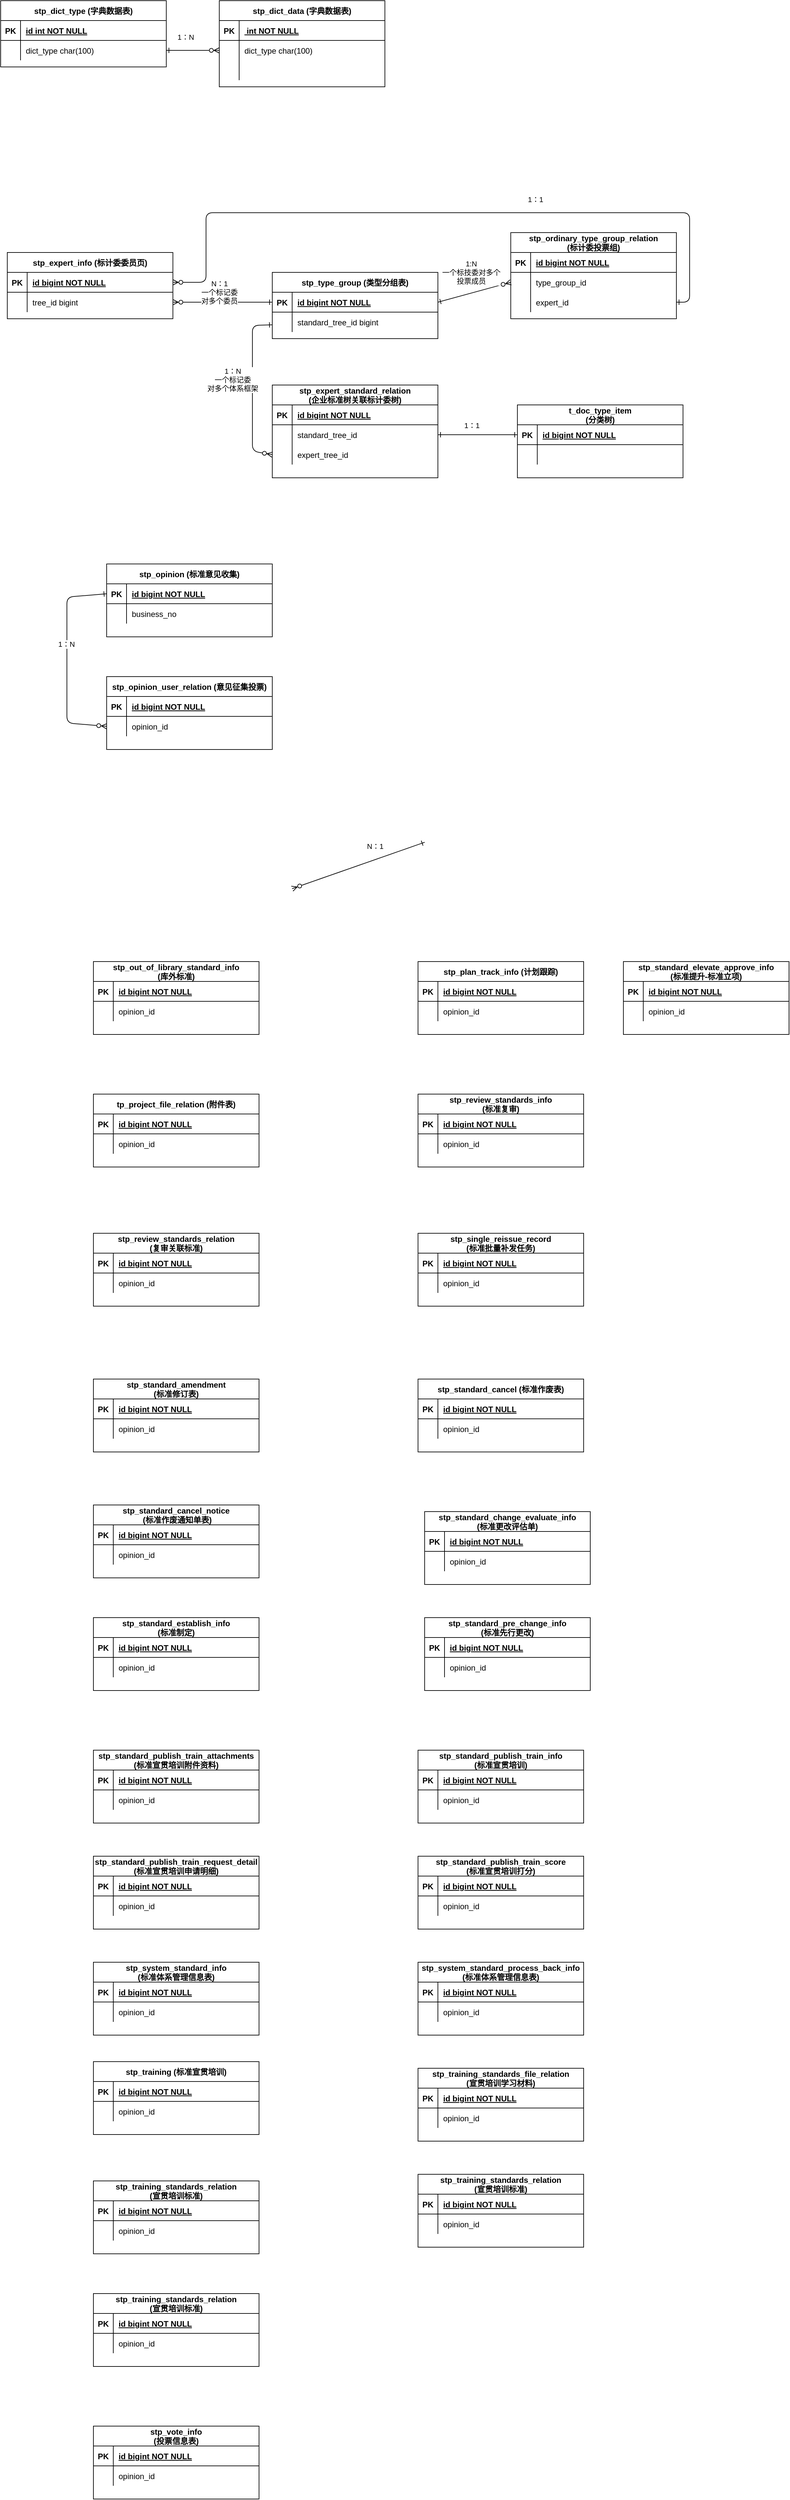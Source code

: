 <mxfile version="24.2.0" type="github">
  <diagram id="R2lEEEUBdFMjLlhIrx00" name="Page-1">
    <mxGraphModel dx="1050" dy="1657" grid="1" gridSize="10" guides="0" tooltips="1" connect="1" arrows="1" fold="1" page="1" pageScale="1" pageWidth="850" pageHeight="1100" math="0" shadow="0" extFonts="Permanent Marker^https://fonts.googleapis.com/css?family=Permanent+Marker">
      <root>
        <mxCell id="0" />
        <mxCell id="1" parent="0" />
        <mxCell id="C-vyLk0tnHw3VtMMgP7b-1" value="" style="edgeStyle=entityRelationEdgeStyle;endArrow=ERzeroToMany;startArrow=ERone;endFill=1;startFill=0;exitX=1;exitY=0.5;exitDx=0;exitDy=0;" parent="1" source="C-vyLk0tnHw3VtMMgP7b-27" target="C-vyLk0tnHw3VtMMgP7b-6" edge="1">
          <mxGeometry width="100" height="100" relative="1" as="geometry">
            <mxPoint x="220" y="480" as="sourcePoint" />
            <mxPoint x="320" y="380" as="targetPoint" />
          </mxGeometry>
        </mxCell>
        <mxCell id="DXjHTsPgzsVpZC67pU7m-1" value="1：N" style="edgeLabel;html=1;align=center;verticalAlign=middle;resizable=0;points=[];" vertex="1" connectable="0" parent="C-vyLk0tnHw3VtMMgP7b-1">
          <mxGeometry x="-0.256" relative="1" as="geometry">
            <mxPoint x="-1" y="-20" as="offset" />
          </mxGeometry>
        </mxCell>
        <mxCell id="C-vyLk0tnHw3VtMMgP7b-2" value="stp_dict_data (字典数据表)" style="shape=table;startSize=30;container=1;collapsible=1;childLayout=tableLayout;fixedRows=1;rowLines=0;fontStyle=1;align=center;resizeLast=1;" parent="1" vertex="1">
          <mxGeometry x="330" y="-120" width="250" height="130" as="geometry" />
        </mxCell>
        <mxCell id="C-vyLk0tnHw3VtMMgP7b-3" value="" style="shape=partialRectangle;collapsible=0;dropTarget=0;pointerEvents=0;fillColor=none;points=[[0,0.5],[1,0.5]];portConstraint=eastwest;top=0;left=0;right=0;bottom=1;" parent="C-vyLk0tnHw3VtMMgP7b-2" vertex="1">
          <mxGeometry y="30" width="250" height="30" as="geometry" />
        </mxCell>
        <mxCell id="C-vyLk0tnHw3VtMMgP7b-4" value="PK" style="shape=partialRectangle;overflow=hidden;connectable=0;fillColor=none;top=0;left=0;bottom=0;right=0;fontStyle=1;" parent="C-vyLk0tnHw3VtMMgP7b-3" vertex="1">
          <mxGeometry width="30" height="30" as="geometry">
            <mxRectangle width="30" height="30" as="alternateBounds" />
          </mxGeometry>
        </mxCell>
        <mxCell id="C-vyLk0tnHw3VtMMgP7b-5" value=" int NOT NULL " style="shape=partialRectangle;overflow=hidden;connectable=0;fillColor=none;top=0;left=0;bottom=0;right=0;align=left;spacingLeft=6;fontStyle=5;" parent="C-vyLk0tnHw3VtMMgP7b-3" vertex="1">
          <mxGeometry x="30" width="220" height="30" as="geometry">
            <mxRectangle width="220" height="30" as="alternateBounds" />
          </mxGeometry>
        </mxCell>
        <mxCell id="C-vyLk0tnHw3VtMMgP7b-6" value="" style="shape=partialRectangle;collapsible=0;dropTarget=0;pointerEvents=0;fillColor=none;points=[[0,0.5],[1,0.5]];portConstraint=eastwest;top=0;left=0;right=0;bottom=0;" parent="C-vyLk0tnHw3VtMMgP7b-2" vertex="1">
          <mxGeometry y="60" width="250" height="30" as="geometry" />
        </mxCell>
        <mxCell id="C-vyLk0tnHw3VtMMgP7b-7" value="" style="shape=partialRectangle;overflow=hidden;connectable=0;fillColor=none;top=0;left=0;bottom=0;right=0;" parent="C-vyLk0tnHw3VtMMgP7b-6" vertex="1">
          <mxGeometry width="30" height="30" as="geometry">
            <mxRectangle width="30" height="30" as="alternateBounds" />
          </mxGeometry>
        </mxCell>
        <mxCell id="C-vyLk0tnHw3VtMMgP7b-8" value="dict_type char(100) " style="shape=partialRectangle;overflow=hidden;connectable=0;fillColor=none;top=0;left=0;bottom=0;right=0;align=left;spacingLeft=6;" parent="C-vyLk0tnHw3VtMMgP7b-6" vertex="1">
          <mxGeometry x="30" width="220" height="30" as="geometry">
            <mxRectangle width="220" height="30" as="alternateBounds" />
          </mxGeometry>
        </mxCell>
        <mxCell id="C-vyLk0tnHw3VtMMgP7b-9" value="" style="shape=partialRectangle;collapsible=0;dropTarget=0;pointerEvents=0;fillColor=none;points=[[0,0.5],[1,0.5]];portConstraint=eastwest;top=0;left=0;right=0;bottom=0;" parent="C-vyLk0tnHw3VtMMgP7b-2" vertex="1">
          <mxGeometry y="90" width="250" height="30" as="geometry" />
        </mxCell>
        <mxCell id="C-vyLk0tnHw3VtMMgP7b-10" value="" style="shape=partialRectangle;overflow=hidden;connectable=0;fillColor=none;top=0;left=0;bottom=0;right=0;" parent="C-vyLk0tnHw3VtMMgP7b-9" vertex="1">
          <mxGeometry width="30" height="30" as="geometry">
            <mxRectangle width="30" height="30" as="alternateBounds" />
          </mxGeometry>
        </mxCell>
        <mxCell id="C-vyLk0tnHw3VtMMgP7b-11" value="" style="shape=partialRectangle;overflow=hidden;connectable=0;fillColor=none;top=0;left=0;bottom=0;right=0;align=left;spacingLeft=6;" parent="C-vyLk0tnHw3VtMMgP7b-9" vertex="1">
          <mxGeometry x="30" width="220" height="30" as="geometry">
            <mxRectangle width="220" height="30" as="alternateBounds" />
          </mxGeometry>
        </mxCell>
        <mxCell id="C-vyLk0tnHw3VtMMgP7b-23" value="stp_dict_type (字典数据表)" style="shape=table;startSize=30;container=1;collapsible=1;childLayout=tableLayout;fixedRows=1;rowLines=0;fontStyle=1;align=center;resizeLast=1;" parent="1" vertex="1">
          <mxGeometry y="-120" width="250" height="100" as="geometry" />
        </mxCell>
        <mxCell id="C-vyLk0tnHw3VtMMgP7b-24" value="" style="shape=partialRectangle;collapsible=0;dropTarget=0;pointerEvents=0;fillColor=none;points=[[0,0.5],[1,0.5]];portConstraint=eastwest;top=0;left=0;right=0;bottom=1;" parent="C-vyLk0tnHw3VtMMgP7b-23" vertex="1">
          <mxGeometry y="30" width="250" height="30" as="geometry" />
        </mxCell>
        <mxCell id="C-vyLk0tnHw3VtMMgP7b-25" value="PK" style="shape=partialRectangle;overflow=hidden;connectable=0;fillColor=none;top=0;left=0;bottom=0;right=0;fontStyle=1;" parent="C-vyLk0tnHw3VtMMgP7b-24" vertex="1">
          <mxGeometry width="30" height="30" as="geometry">
            <mxRectangle width="30" height="30" as="alternateBounds" />
          </mxGeometry>
        </mxCell>
        <mxCell id="C-vyLk0tnHw3VtMMgP7b-26" value="id int NOT NULL " style="shape=partialRectangle;overflow=hidden;connectable=0;fillColor=none;top=0;left=0;bottom=0;right=0;align=left;spacingLeft=6;fontStyle=5;" parent="C-vyLk0tnHw3VtMMgP7b-24" vertex="1">
          <mxGeometry x="30" width="220" height="30" as="geometry">
            <mxRectangle width="220" height="30" as="alternateBounds" />
          </mxGeometry>
        </mxCell>
        <mxCell id="C-vyLk0tnHw3VtMMgP7b-27" value="" style="shape=partialRectangle;collapsible=0;dropTarget=0;pointerEvents=0;fillColor=none;points=[[0,0.5],[1,0.5]];portConstraint=eastwest;top=0;left=0;right=0;bottom=0;" parent="C-vyLk0tnHw3VtMMgP7b-23" vertex="1">
          <mxGeometry y="60" width="250" height="30" as="geometry" />
        </mxCell>
        <mxCell id="C-vyLk0tnHw3VtMMgP7b-28" value="" style="shape=partialRectangle;overflow=hidden;connectable=0;fillColor=none;top=0;left=0;bottom=0;right=0;" parent="C-vyLk0tnHw3VtMMgP7b-27" vertex="1">
          <mxGeometry width="30" height="30" as="geometry">
            <mxRectangle width="30" height="30" as="alternateBounds" />
          </mxGeometry>
        </mxCell>
        <mxCell id="C-vyLk0tnHw3VtMMgP7b-29" value="dict_type char(100) " style="shape=partialRectangle;overflow=hidden;connectable=0;fillColor=none;top=0;left=0;bottom=0;right=0;align=left;spacingLeft=6;" parent="C-vyLk0tnHw3VtMMgP7b-27" vertex="1">
          <mxGeometry x="30" width="220" height="30" as="geometry">
            <mxRectangle width="220" height="30" as="alternateBounds" />
          </mxGeometry>
        </mxCell>
        <mxCell id="DXjHTsPgzsVpZC67pU7m-2" value="stp_expert_info (标计委委员页)" style="shape=table;startSize=30;container=1;collapsible=1;childLayout=tableLayout;fixedRows=1;rowLines=0;fontStyle=1;align=center;resizeLast=1;" vertex="1" parent="1">
          <mxGeometry x="10" y="260" width="250" height="100" as="geometry" />
        </mxCell>
        <mxCell id="DXjHTsPgzsVpZC67pU7m-3" value="" style="shape=partialRectangle;collapsible=0;dropTarget=0;pointerEvents=0;fillColor=none;points=[[0,0.5],[1,0.5]];portConstraint=eastwest;top=0;left=0;right=0;bottom=1;" vertex="1" parent="DXjHTsPgzsVpZC67pU7m-2">
          <mxGeometry y="30" width="250" height="30" as="geometry" />
        </mxCell>
        <mxCell id="DXjHTsPgzsVpZC67pU7m-4" value="PK" style="shape=partialRectangle;overflow=hidden;connectable=0;fillColor=none;top=0;left=0;bottom=0;right=0;fontStyle=1;" vertex="1" parent="DXjHTsPgzsVpZC67pU7m-3">
          <mxGeometry width="30" height="30" as="geometry">
            <mxRectangle width="30" height="30" as="alternateBounds" />
          </mxGeometry>
        </mxCell>
        <mxCell id="DXjHTsPgzsVpZC67pU7m-5" value="id bigint NOT NULL " style="shape=partialRectangle;overflow=hidden;connectable=0;fillColor=none;top=0;left=0;bottom=0;right=0;align=left;spacingLeft=6;fontStyle=5;" vertex="1" parent="DXjHTsPgzsVpZC67pU7m-3">
          <mxGeometry x="30" width="220" height="30" as="geometry">
            <mxRectangle width="220" height="30" as="alternateBounds" />
          </mxGeometry>
        </mxCell>
        <mxCell id="DXjHTsPgzsVpZC67pU7m-6" value="" style="shape=partialRectangle;collapsible=0;dropTarget=0;pointerEvents=0;fillColor=none;points=[[0,0.5],[1,0.5]];portConstraint=eastwest;top=0;left=0;right=0;bottom=0;" vertex="1" parent="DXjHTsPgzsVpZC67pU7m-2">
          <mxGeometry y="60" width="250" height="30" as="geometry" />
        </mxCell>
        <mxCell id="DXjHTsPgzsVpZC67pU7m-7" value="" style="shape=partialRectangle;overflow=hidden;connectable=0;fillColor=none;top=0;left=0;bottom=0;right=0;" vertex="1" parent="DXjHTsPgzsVpZC67pU7m-6">
          <mxGeometry width="30" height="30" as="geometry">
            <mxRectangle width="30" height="30" as="alternateBounds" />
          </mxGeometry>
        </mxCell>
        <mxCell id="DXjHTsPgzsVpZC67pU7m-8" value="tree_id bigint" style="shape=partialRectangle;overflow=hidden;connectable=0;fillColor=none;top=0;left=0;bottom=0;right=0;align=left;spacingLeft=6;" vertex="1" parent="DXjHTsPgzsVpZC67pU7m-6">
          <mxGeometry x="30" width="220" height="30" as="geometry">
            <mxRectangle width="220" height="30" as="alternateBounds" />
          </mxGeometry>
        </mxCell>
        <mxCell id="DXjHTsPgzsVpZC67pU7m-9" value="stp_type_group (类型分组表)" style="shape=table;startSize=30;container=1;collapsible=1;childLayout=tableLayout;fixedRows=1;rowLines=0;fontStyle=1;align=center;resizeLast=1;" vertex="1" parent="1">
          <mxGeometry x="410" y="290" width="250" height="100" as="geometry" />
        </mxCell>
        <mxCell id="DXjHTsPgzsVpZC67pU7m-10" value="" style="shape=partialRectangle;collapsible=0;dropTarget=0;pointerEvents=0;fillColor=none;points=[[0,0.5],[1,0.5]];portConstraint=eastwest;top=0;left=0;right=0;bottom=1;" vertex="1" parent="DXjHTsPgzsVpZC67pU7m-9">
          <mxGeometry y="30" width="250" height="30" as="geometry" />
        </mxCell>
        <mxCell id="DXjHTsPgzsVpZC67pU7m-11" value="PK" style="shape=partialRectangle;overflow=hidden;connectable=0;fillColor=none;top=0;left=0;bottom=0;right=0;fontStyle=1;" vertex="1" parent="DXjHTsPgzsVpZC67pU7m-10">
          <mxGeometry width="30" height="30" as="geometry">
            <mxRectangle width="30" height="30" as="alternateBounds" />
          </mxGeometry>
        </mxCell>
        <mxCell id="DXjHTsPgzsVpZC67pU7m-12" value="id bigint NOT NULL " style="shape=partialRectangle;overflow=hidden;connectable=0;fillColor=none;top=0;left=0;bottom=0;right=0;align=left;spacingLeft=6;fontStyle=5;" vertex="1" parent="DXjHTsPgzsVpZC67pU7m-10">
          <mxGeometry x="30" width="220" height="30" as="geometry">
            <mxRectangle width="220" height="30" as="alternateBounds" />
          </mxGeometry>
        </mxCell>
        <mxCell id="DXjHTsPgzsVpZC67pU7m-13" value="" style="shape=partialRectangle;collapsible=0;dropTarget=0;pointerEvents=0;fillColor=none;points=[[0,0.5],[1,0.5]];portConstraint=eastwest;top=0;left=0;right=0;bottom=0;" vertex="1" parent="DXjHTsPgzsVpZC67pU7m-9">
          <mxGeometry y="60" width="250" height="30" as="geometry" />
        </mxCell>
        <mxCell id="DXjHTsPgzsVpZC67pU7m-14" value="" style="shape=partialRectangle;overflow=hidden;connectable=0;fillColor=none;top=0;left=0;bottom=0;right=0;" vertex="1" parent="DXjHTsPgzsVpZC67pU7m-13">
          <mxGeometry width="30" height="30" as="geometry">
            <mxRectangle width="30" height="30" as="alternateBounds" />
          </mxGeometry>
        </mxCell>
        <mxCell id="DXjHTsPgzsVpZC67pU7m-15" value="standard_tree_id bigint" style="shape=partialRectangle;overflow=hidden;connectable=0;fillColor=none;top=0;left=0;bottom=0;right=0;align=left;spacingLeft=6;" vertex="1" parent="DXjHTsPgzsVpZC67pU7m-13">
          <mxGeometry x="30" width="220" height="30" as="geometry">
            <mxRectangle width="220" height="30" as="alternateBounds" />
          </mxGeometry>
        </mxCell>
        <mxCell id="DXjHTsPgzsVpZC67pU7m-17" value="" style="edgeStyle=entityRelationEdgeStyle;endArrow=ERzeroToMany;startArrow=ERone;endFill=0;startFill=0;exitX=0;exitY=0.5;exitDx=0;exitDy=0;entryX=1;entryY=0.5;entryDx=0;entryDy=0;" edge="1" parent="1" source="DXjHTsPgzsVpZC67pU7m-10" target="DXjHTsPgzsVpZC67pU7m-6">
          <mxGeometry width="100" height="100" relative="1" as="geometry">
            <mxPoint x="290" y="380" as="sourcePoint" />
            <mxPoint x="370" y="380" as="targetPoint" />
          </mxGeometry>
        </mxCell>
        <mxCell id="DXjHTsPgzsVpZC67pU7m-18" value="N：1&lt;div&gt;一个标记委&lt;/div&gt;&lt;div&gt;对多个委员&lt;/div&gt;" style="edgeLabel;html=1;align=center;verticalAlign=middle;resizable=0;points=[];" vertex="1" connectable="0" parent="DXjHTsPgzsVpZC67pU7m-17">
          <mxGeometry x="-0.256" relative="1" as="geometry">
            <mxPoint x="-24" y="-15" as="offset" />
          </mxGeometry>
        </mxCell>
        <mxCell id="DXjHTsPgzsVpZC67pU7m-19" value="stp_expert_standard_relation&#xa;(企业标准树关联标计委树)" style="shape=table;startSize=30;container=1;collapsible=1;childLayout=tableLayout;fixedRows=1;rowLines=0;fontStyle=1;align=center;resizeLast=1;" vertex="1" parent="1">
          <mxGeometry x="410" y="460" width="250" height="140" as="geometry" />
        </mxCell>
        <mxCell id="DXjHTsPgzsVpZC67pU7m-20" value="" style="shape=partialRectangle;collapsible=0;dropTarget=0;pointerEvents=0;fillColor=none;points=[[0,0.5],[1,0.5]];portConstraint=eastwest;top=0;left=0;right=0;bottom=1;" vertex="1" parent="DXjHTsPgzsVpZC67pU7m-19">
          <mxGeometry y="30" width="250" height="30" as="geometry" />
        </mxCell>
        <mxCell id="DXjHTsPgzsVpZC67pU7m-21" value="PK" style="shape=partialRectangle;overflow=hidden;connectable=0;fillColor=none;top=0;left=0;bottom=0;right=0;fontStyle=1;" vertex="1" parent="DXjHTsPgzsVpZC67pU7m-20">
          <mxGeometry width="30" height="30" as="geometry">
            <mxRectangle width="30" height="30" as="alternateBounds" />
          </mxGeometry>
        </mxCell>
        <mxCell id="DXjHTsPgzsVpZC67pU7m-22" value="id bigint NOT NULL " style="shape=partialRectangle;overflow=hidden;connectable=0;fillColor=none;top=0;left=0;bottom=0;right=0;align=left;spacingLeft=6;fontStyle=5;" vertex="1" parent="DXjHTsPgzsVpZC67pU7m-20">
          <mxGeometry x="30" width="220" height="30" as="geometry">
            <mxRectangle width="220" height="30" as="alternateBounds" />
          </mxGeometry>
        </mxCell>
        <mxCell id="DXjHTsPgzsVpZC67pU7m-44" value="" style="shape=partialRectangle;collapsible=0;dropTarget=0;pointerEvents=0;fillColor=none;points=[[0,0.5],[1,0.5]];portConstraint=eastwest;top=0;left=0;right=0;bottom=0;" vertex="1" parent="DXjHTsPgzsVpZC67pU7m-19">
          <mxGeometry y="60" width="250" height="30" as="geometry" />
        </mxCell>
        <mxCell id="DXjHTsPgzsVpZC67pU7m-45" value="" style="shape=partialRectangle;overflow=hidden;connectable=0;fillColor=none;top=0;left=0;bottom=0;right=0;" vertex="1" parent="DXjHTsPgzsVpZC67pU7m-44">
          <mxGeometry width="30" height="30" as="geometry">
            <mxRectangle width="30" height="30" as="alternateBounds" />
          </mxGeometry>
        </mxCell>
        <mxCell id="DXjHTsPgzsVpZC67pU7m-46" value="standard_tree_id" style="shape=partialRectangle;overflow=hidden;connectable=0;fillColor=none;top=0;left=0;bottom=0;right=0;align=left;spacingLeft=6;" vertex="1" parent="DXjHTsPgzsVpZC67pU7m-44">
          <mxGeometry x="30" width="220" height="30" as="geometry">
            <mxRectangle width="220" height="30" as="alternateBounds" />
          </mxGeometry>
        </mxCell>
        <mxCell id="DXjHTsPgzsVpZC67pU7m-23" value="" style="shape=partialRectangle;collapsible=0;dropTarget=0;pointerEvents=0;fillColor=none;points=[[0,0.5],[1,0.5]];portConstraint=eastwest;top=0;left=0;right=0;bottom=0;" vertex="1" parent="DXjHTsPgzsVpZC67pU7m-19">
          <mxGeometry y="90" width="250" height="30" as="geometry" />
        </mxCell>
        <mxCell id="DXjHTsPgzsVpZC67pU7m-24" value="" style="shape=partialRectangle;overflow=hidden;connectable=0;fillColor=none;top=0;left=0;bottom=0;right=0;" vertex="1" parent="DXjHTsPgzsVpZC67pU7m-23">
          <mxGeometry width="30" height="30" as="geometry">
            <mxRectangle width="30" height="30" as="alternateBounds" />
          </mxGeometry>
        </mxCell>
        <mxCell id="DXjHTsPgzsVpZC67pU7m-25" value="expert_tree_id" style="shape=partialRectangle;overflow=hidden;connectable=0;fillColor=none;top=0;left=0;bottom=0;right=0;align=left;spacingLeft=6;" vertex="1" parent="DXjHTsPgzsVpZC67pU7m-23">
          <mxGeometry x="30" width="220" height="30" as="geometry">
            <mxRectangle width="220" height="30" as="alternateBounds" />
          </mxGeometry>
        </mxCell>
        <mxCell id="DXjHTsPgzsVpZC67pU7m-34" value="" style="endArrow=ERzeroToMany;startArrow=ERone;endFill=1;startFill=0;entryX=0;entryY=0.5;entryDx=0;entryDy=0;exitX=-0.001;exitY=0.639;exitDx=0;exitDy=0;exitPerimeter=0;" edge="1" parent="1" source="DXjHTsPgzsVpZC67pU7m-13" target="DXjHTsPgzsVpZC67pU7m-23">
          <mxGeometry width="100" height="100" relative="1" as="geometry">
            <mxPoint x="330" y="370" as="sourcePoint" />
            <mxPoint x="390" y="530" as="targetPoint" />
            <Array as="points">
              <mxPoint x="380" y="370" />
              <mxPoint x="380" y="440" />
              <mxPoint x="380" y="560" />
            </Array>
          </mxGeometry>
        </mxCell>
        <mxCell id="DXjHTsPgzsVpZC67pU7m-35" value="1：N&lt;div&gt;一个标记委&lt;/div&gt;&lt;div&gt;对多个体系框架&lt;/div&gt;" style="edgeLabel;html=1;align=center;verticalAlign=middle;resizable=0;points=[];" vertex="1" connectable="0" parent="DXjHTsPgzsVpZC67pU7m-34">
          <mxGeometry x="-0.256" relative="1" as="geometry">
            <mxPoint x="-30" y="19" as="offset" />
          </mxGeometry>
        </mxCell>
        <mxCell id="DXjHTsPgzsVpZC67pU7m-37" value="t_doc_type_item&#xa;(分类树)" style="shape=table;startSize=30;container=1;collapsible=1;childLayout=tableLayout;fixedRows=1;rowLines=0;fontStyle=1;align=center;resizeLast=1;" vertex="1" parent="1">
          <mxGeometry x="780" y="490" width="250" height="110" as="geometry" />
        </mxCell>
        <mxCell id="DXjHTsPgzsVpZC67pU7m-38" value="" style="shape=partialRectangle;collapsible=0;dropTarget=0;pointerEvents=0;fillColor=none;points=[[0,0.5],[1,0.5]];portConstraint=eastwest;top=0;left=0;right=0;bottom=1;" vertex="1" parent="DXjHTsPgzsVpZC67pU7m-37">
          <mxGeometry y="30" width="250" height="30" as="geometry" />
        </mxCell>
        <mxCell id="DXjHTsPgzsVpZC67pU7m-39" value="PK" style="shape=partialRectangle;overflow=hidden;connectable=0;fillColor=none;top=0;left=0;bottom=0;right=0;fontStyle=1;" vertex="1" parent="DXjHTsPgzsVpZC67pU7m-38">
          <mxGeometry width="30" height="30" as="geometry">
            <mxRectangle width="30" height="30" as="alternateBounds" />
          </mxGeometry>
        </mxCell>
        <mxCell id="DXjHTsPgzsVpZC67pU7m-40" value="id bigint NOT NULL " style="shape=partialRectangle;overflow=hidden;connectable=0;fillColor=none;top=0;left=0;bottom=0;right=0;align=left;spacingLeft=6;fontStyle=5;" vertex="1" parent="DXjHTsPgzsVpZC67pU7m-38">
          <mxGeometry x="30" width="220" height="30" as="geometry">
            <mxRectangle width="220" height="30" as="alternateBounds" />
          </mxGeometry>
        </mxCell>
        <mxCell id="DXjHTsPgzsVpZC67pU7m-41" value="" style="shape=partialRectangle;collapsible=0;dropTarget=0;pointerEvents=0;fillColor=none;points=[[0,0.5],[1,0.5]];portConstraint=eastwest;top=0;left=0;right=0;bottom=0;" vertex="1" parent="DXjHTsPgzsVpZC67pU7m-37">
          <mxGeometry y="60" width="250" height="30" as="geometry" />
        </mxCell>
        <mxCell id="DXjHTsPgzsVpZC67pU7m-42" value="" style="shape=partialRectangle;overflow=hidden;connectable=0;fillColor=none;top=0;left=0;bottom=0;right=0;" vertex="1" parent="DXjHTsPgzsVpZC67pU7m-41">
          <mxGeometry width="30" height="30" as="geometry">
            <mxRectangle width="30" height="30" as="alternateBounds" />
          </mxGeometry>
        </mxCell>
        <mxCell id="DXjHTsPgzsVpZC67pU7m-43" value="" style="shape=partialRectangle;overflow=hidden;connectable=0;fillColor=none;top=0;left=0;bottom=0;right=0;align=left;spacingLeft=6;" vertex="1" parent="DXjHTsPgzsVpZC67pU7m-41">
          <mxGeometry x="30" width="220" height="30" as="geometry">
            <mxRectangle width="220" height="30" as="alternateBounds" />
          </mxGeometry>
        </mxCell>
        <mxCell id="DXjHTsPgzsVpZC67pU7m-52" value="" style="endArrow=ERzeroToMany;startArrow=ERone;endFill=0;startFill=0;" edge="1" parent="1">
          <mxGeometry width="100" height="100" relative="1" as="geometry">
            <mxPoint x="640" y="1150" as="sourcePoint" />
            <mxPoint x="440" y="1220" as="targetPoint" />
          </mxGeometry>
        </mxCell>
        <mxCell id="DXjHTsPgzsVpZC67pU7m-53" value="N：1" style="edgeLabel;html=1;align=center;verticalAlign=middle;resizable=0;points=[];" vertex="1" connectable="0" parent="DXjHTsPgzsVpZC67pU7m-52">
          <mxGeometry x="-0.256" relative="1" as="geometry">
            <mxPoint x="-1" y="-20" as="offset" />
          </mxGeometry>
        </mxCell>
        <mxCell id="DXjHTsPgzsVpZC67pU7m-54" value="" style="endArrow=ERone;startArrow=ERone;endFill=0;startFill=0;entryX=1;entryY=0.5;entryDx=0;entryDy=0;" edge="1" parent="1" source="DXjHTsPgzsVpZC67pU7m-38" target="DXjHTsPgzsVpZC67pU7m-44">
          <mxGeometry width="100" height="100" relative="1" as="geometry">
            <mxPoint x="780.0" y="562.5" as="sourcePoint" />
            <mxPoint x="660" y="567.5" as="targetPoint" />
          </mxGeometry>
        </mxCell>
        <mxCell id="DXjHTsPgzsVpZC67pU7m-55" value="1：1" style="edgeLabel;html=1;align=center;verticalAlign=middle;resizable=0;points=[];" vertex="1" connectable="0" parent="DXjHTsPgzsVpZC67pU7m-54">
          <mxGeometry x="-0.256" relative="1" as="geometry">
            <mxPoint x="-25" y="-14" as="offset" />
          </mxGeometry>
        </mxCell>
        <mxCell id="DXjHTsPgzsVpZC67pU7m-57" value="stp_opinion (标准意见收集)" style="shape=table;startSize=30;container=1;collapsible=1;childLayout=tableLayout;fixedRows=1;rowLines=0;fontStyle=1;align=center;resizeLast=1;" vertex="1" parent="1">
          <mxGeometry x="160" y="730" width="250" height="110" as="geometry" />
        </mxCell>
        <mxCell id="DXjHTsPgzsVpZC67pU7m-58" value="" style="shape=partialRectangle;collapsible=0;dropTarget=0;pointerEvents=0;fillColor=none;points=[[0,0.5],[1,0.5]];portConstraint=eastwest;top=0;left=0;right=0;bottom=1;" vertex="1" parent="DXjHTsPgzsVpZC67pU7m-57">
          <mxGeometry y="30" width="250" height="30" as="geometry" />
        </mxCell>
        <mxCell id="DXjHTsPgzsVpZC67pU7m-59" value="PK" style="shape=partialRectangle;overflow=hidden;connectable=0;fillColor=none;top=0;left=0;bottom=0;right=0;fontStyle=1;" vertex="1" parent="DXjHTsPgzsVpZC67pU7m-58">
          <mxGeometry width="30" height="30" as="geometry">
            <mxRectangle width="30" height="30" as="alternateBounds" />
          </mxGeometry>
        </mxCell>
        <mxCell id="DXjHTsPgzsVpZC67pU7m-60" value="id bigint NOT NULL " style="shape=partialRectangle;overflow=hidden;connectable=0;fillColor=none;top=0;left=0;bottom=0;right=0;align=left;spacingLeft=6;fontStyle=5;" vertex="1" parent="DXjHTsPgzsVpZC67pU7m-58">
          <mxGeometry x="30" width="220" height="30" as="geometry">
            <mxRectangle width="220" height="30" as="alternateBounds" />
          </mxGeometry>
        </mxCell>
        <mxCell id="DXjHTsPgzsVpZC67pU7m-61" value="" style="shape=partialRectangle;collapsible=0;dropTarget=0;pointerEvents=0;fillColor=none;points=[[0,0.5],[1,0.5]];portConstraint=eastwest;top=0;left=0;right=0;bottom=0;" vertex="1" parent="DXjHTsPgzsVpZC67pU7m-57">
          <mxGeometry y="60" width="250" height="30" as="geometry" />
        </mxCell>
        <mxCell id="DXjHTsPgzsVpZC67pU7m-62" value="" style="shape=partialRectangle;overflow=hidden;connectable=0;fillColor=none;top=0;left=0;bottom=0;right=0;" vertex="1" parent="DXjHTsPgzsVpZC67pU7m-61">
          <mxGeometry width="30" height="30" as="geometry">
            <mxRectangle width="30" height="30" as="alternateBounds" />
          </mxGeometry>
        </mxCell>
        <mxCell id="DXjHTsPgzsVpZC67pU7m-63" value="business_no" style="shape=partialRectangle;overflow=hidden;connectable=0;fillColor=none;top=0;left=0;bottom=0;right=0;align=left;spacingLeft=6;" vertex="1" parent="DXjHTsPgzsVpZC67pU7m-61">
          <mxGeometry x="30" width="220" height="30" as="geometry">
            <mxRectangle width="220" height="30" as="alternateBounds" />
          </mxGeometry>
        </mxCell>
        <mxCell id="DXjHTsPgzsVpZC67pU7m-64" value="stp_opinion_user_relation (意见征集投票)" style="shape=table;startSize=30;container=1;collapsible=1;childLayout=tableLayout;fixedRows=1;rowLines=0;fontStyle=1;align=center;resizeLast=1;" vertex="1" parent="1">
          <mxGeometry x="160" y="900" width="250" height="110" as="geometry" />
        </mxCell>
        <mxCell id="DXjHTsPgzsVpZC67pU7m-65" value="" style="shape=partialRectangle;collapsible=0;dropTarget=0;pointerEvents=0;fillColor=none;points=[[0,0.5],[1,0.5]];portConstraint=eastwest;top=0;left=0;right=0;bottom=1;" vertex="1" parent="DXjHTsPgzsVpZC67pU7m-64">
          <mxGeometry y="30" width="250" height="30" as="geometry" />
        </mxCell>
        <mxCell id="DXjHTsPgzsVpZC67pU7m-66" value="PK" style="shape=partialRectangle;overflow=hidden;connectable=0;fillColor=none;top=0;left=0;bottom=0;right=0;fontStyle=1;" vertex="1" parent="DXjHTsPgzsVpZC67pU7m-65">
          <mxGeometry width="30" height="30" as="geometry">
            <mxRectangle width="30" height="30" as="alternateBounds" />
          </mxGeometry>
        </mxCell>
        <mxCell id="DXjHTsPgzsVpZC67pU7m-67" value="id bigint NOT NULL " style="shape=partialRectangle;overflow=hidden;connectable=0;fillColor=none;top=0;left=0;bottom=0;right=0;align=left;spacingLeft=6;fontStyle=5;" vertex="1" parent="DXjHTsPgzsVpZC67pU7m-65">
          <mxGeometry x="30" width="220" height="30" as="geometry">
            <mxRectangle width="220" height="30" as="alternateBounds" />
          </mxGeometry>
        </mxCell>
        <mxCell id="DXjHTsPgzsVpZC67pU7m-68" value="" style="shape=partialRectangle;collapsible=0;dropTarget=0;pointerEvents=0;fillColor=none;points=[[0,0.5],[1,0.5]];portConstraint=eastwest;top=0;left=0;right=0;bottom=0;" vertex="1" parent="DXjHTsPgzsVpZC67pU7m-64">
          <mxGeometry y="60" width="250" height="30" as="geometry" />
        </mxCell>
        <mxCell id="DXjHTsPgzsVpZC67pU7m-69" value="" style="shape=partialRectangle;overflow=hidden;connectable=0;fillColor=none;top=0;left=0;bottom=0;right=0;" vertex="1" parent="DXjHTsPgzsVpZC67pU7m-68">
          <mxGeometry width="30" height="30" as="geometry">
            <mxRectangle width="30" height="30" as="alternateBounds" />
          </mxGeometry>
        </mxCell>
        <mxCell id="DXjHTsPgzsVpZC67pU7m-70" value="opinion_id" style="shape=partialRectangle;overflow=hidden;connectable=0;fillColor=none;top=0;left=0;bottom=0;right=0;align=left;spacingLeft=6;" vertex="1" parent="DXjHTsPgzsVpZC67pU7m-68">
          <mxGeometry x="30" width="220" height="30" as="geometry">
            <mxRectangle width="220" height="30" as="alternateBounds" />
          </mxGeometry>
        </mxCell>
        <mxCell id="DXjHTsPgzsVpZC67pU7m-71" value="" style="endArrow=ERzeroToMany;startArrow=ERone;endFill=0;startFill=0;exitX=0;exitY=0.5;exitDx=0;exitDy=0;entryX=0;entryY=0.5;entryDx=0;entryDy=0;" edge="1" parent="1" source="DXjHTsPgzsVpZC67pU7m-58" target="DXjHTsPgzsVpZC67pU7m-68">
          <mxGeometry width="100" height="100" relative="1" as="geometry">
            <mxPoint x="220" y="860" as="sourcePoint" />
            <mxPoint x="20" y="930" as="targetPoint" />
            <Array as="points">
              <mxPoint x="100" y="780" />
              <mxPoint x="100" y="880" />
              <mxPoint x="100" y="970" />
            </Array>
          </mxGeometry>
        </mxCell>
        <mxCell id="DXjHTsPgzsVpZC67pU7m-72" value="1：N" style="edgeLabel;html=1;align=center;verticalAlign=middle;resizable=0;points=[];" vertex="1" connectable="0" parent="DXjHTsPgzsVpZC67pU7m-71">
          <mxGeometry x="-0.256" relative="1" as="geometry">
            <mxPoint x="-1" y="15" as="offset" />
          </mxGeometry>
        </mxCell>
        <mxCell id="DXjHTsPgzsVpZC67pU7m-73" value="stp_ordinary_type_group_relation&#xa;(标计委投票组)" style="shape=table;startSize=30;container=1;collapsible=1;childLayout=tableLayout;fixedRows=1;rowLines=0;fontStyle=1;align=center;resizeLast=1;" vertex="1" parent="1">
          <mxGeometry x="770" y="230" width="250" height="130" as="geometry" />
        </mxCell>
        <mxCell id="DXjHTsPgzsVpZC67pU7m-74" value="" style="shape=partialRectangle;collapsible=0;dropTarget=0;pointerEvents=0;fillColor=none;points=[[0,0.5],[1,0.5]];portConstraint=eastwest;top=0;left=0;right=0;bottom=1;" vertex="1" parent="DXjHTsPgzsVpZC67pU7m-73">
          <mxGeometry y="30" width="250" height="30" as="geometry" />
        </mxCell>
        <mxCell id="DXjHTsPgzsVpZC67pU7m-75" value="PK" style="shape=partialRectangle;overflow=hidden;connectable=0;fillColor=none;top=0;left=0;bottom=0;right=0;fontStyle=1;" vertex="1" parent="DXjHTsPgzsVpZC67pU7m-74">
          <mxGeometry width="30" height="30" as="geometry">
            <mxRectangle width="30" height="30" as="alternateBounds" />
          </mxGeometry>
        </mxCell>
        <mxCell id="DXjHTsPgzsVpZC67pU7m-76" value="id bigint NOT NULL " style="shape=partialRectangle;overflow=hidden;connectable=0;fillColor=none;top=0;left=0;bottom=0;right=0;align=left;spacingLeft=6;fontStyle=5;" vertex="1" parent="DXjHTsPgzsVpZC67pU7m-74">
          <mxGeometry x="30" width="220" height="30" as="geometry">
            <mxRectangle width="220" height="30" as="alternateBounds" />
          </mxGeometry>
        </mxCell>
        <mxCell id="DXjHTsPgzsVpZC67pU7m-80" value="" style="shape=partialRectangle;collapsible=0;dropTarget=0;pointerEvents=0;fillColor=none;points=[[0,0.5],[1,0.5]];portConstraint=eastwest;top=0;left=0;right=0;bottom=0;" vertex="1" parent="DXjHTsPgzsVpZC67pU7m-73">
          <mxGeometry y="60" width="250" height="30" as="geometry" />
        </mxCell>
        <mxCell id="DXjHTsPgzsVpZC67pU7m-81" value="" style="shape=partialRectangle;overflow=hidden;connectable=0;fillColor=none;top=0;left=0;bottom=0;right=0;" vertex="1" parent="DXjHTsPgzsVpZC67pU7m-80">
          <mxGeometry width="30" height="30" as="geometry">
            <mxRectangle width="30" height="30" as="alternateBounds" />
          </mxGeometry>
        </mxCell>
        <mxCell id="DXjHTsPgzsVpZC67pU7m-82" value="type_group_id" style="shape=partialRectangle;overflow=hidden;connectable=0;fillColor=none;top=0;left=0;bottom=0;right=0;align=left;spacingLeft=6;" vertex="1" parent="DXjHTsPgzsVpZC67pU7m-80">
          <mxGeometry x="30" width="220" height="30" as="geometry">
            <mxRectangle width="220" height="30" as="alternateBounds" />
          </mxGeometry>
        </mxCell>
        <mxCell id="DXjHTsPgzsVpZC67pU7m-77" value="" style="shape=partialRectangle;collapsible=0;dropTarget=0;pointerEvents=0;fillColor=none;points=[[0,0.5],[1,0.5]];portConstraint=eastwest;top=0;left=0;right=0;bottom=0;" vertex="1" parent="DXjHTsPgzsVpZC67pU7m-73">
          <mxGeometry y="90" width="250" height="30" as="geometry" />
        </mxCell>
        <mxCell id="DXjHTsPgzsVpZC67pU7m-78" value="" style="shape=partialRectangle;overflow=hidden;connectable=0;fillColor=none;top=0;left=0;bottom=0;right=0;" vertex="1" parent="DXjHTsPgzsVpZC67pU7m-77">
          <mxGeometry width="30" height="30" as="geometry">
            <mxRectangle width="30" height="30" as="alternateBounds" />
          </mxGeometry>
        </mxCell>
        <mxCell id="DXjHTsPgzsVpZC67pU7m-79" value="expert_id" style="shape=partialRectangle;overflow=hidden;connectable=0;fillColor=none;top=0;left=0;bottom=0;right=0;align=left;spacingLeft=6;" vertex="1" parent="DXjHTsPgzsVpZC67pU7m-77">
          <mxGeometry x="30" width="220" height="30" as="geometry">
            <mxRectangle width="220" height="30" as="alternateBounds" />
          </mxGeometry>
        </mxCell>
        <mxCell id="DXjHTsPgzsVpZC67pU7m-85" value="" style="endArrow=ERone;startArrow=ERzeroToMany;endFill=0;startFill=0;exitX=0;exitY=0.5;exitDx=0;exitDy=0;" edge="1" parent="1" source="DXjHTsPgzsVpZC67pU7m-80">
          <mxGeometry width="100" height="100" relative="1" as="geometry">
            <mxPoint x="700" y="130" as="sourcePoint" />
            <mxPoint x="660" y="335" as="targetPoint" />
          </mxGeometry>
        </mxCell>
        <mxCell id="DXjHTsPgzsVpZC67pU7m-86" value="1:N&lt;div&gt;一个标技委对多个&lt;/div&gt;&lt;div&gt;投票成员&lt;/div&gt;" style="edgeLabel;html=1;align=center;verticalAlign=middle;resizable=0;points=[];" vertex="1" connectable="0" parent="DXjHTsPgzsVpZC67pU7m-85">
          <mxGeometry x="-0.256" relative="1" as="geometry">
            <mxPoint x="-19" y="-26" as="offset" />
          </mxGeometry>
        </mxCell>
        <mxCell id="DXjHTsPgzsVpZC67pU7m-87" value="" style="endArrow=ERzeroToMany;startArrow=ERone;endFill=0;startFill=0;exitX=1;exitY=0.5;exitDx=0;exitDy=0;entryX=1;entryY=0.5;entryDx=0;entryDy=0;" edge="1" parent="1" source="DXjHTsPgzsVpZC67pU7m-77" target="DXjHTsPgzsVpZC67pU7m-3">
          <mxGeometry width="100" height="100" relative="1" as="geometry">
            <mxPoint x="890" y="100" as="sourcePoint" />
            <mxPoint x="690" y="170" as="targetPoint" />
            <Array as="points">
              <mxPoint x="1040" y="335" />
              <mxPoint x="1040" y="200" />
              <mxPoint x="680" y="200" />
              <mxPoint x="310" y="200" />
              <mxPoint x="310" y="305" />
            </Array>
          </mxGeometry>
        </mxCell>
        <mxCell id="DXjHTsPgzsVpZC67pU7m-88" value="1：1" style="edgeLabel;html=1;align=center;verticalAlign=middle;resizable=0;points=[];" vertex="1" connectable="0" parent="DXjHTsPgzsVpZC67pU7m-87">
          <mxGeometry x="-0.256" relative="1" as="geometry">
            <mxPoint x="-1" y="-20" as="offset" />
          </mxGeometry>
        </mxCell>
        <mxCell id="DXjHTsPgzsVpZC67pU7m-89" value="stp_out_of_library_standard_info&#xa;(库外标准)" style="shape=table;startSize=30;container=1;collapsible=1;childLayout=tableLayout;fixedRows=1;rowLines=0;fontStyle=1;align=center;resizeLast=1;" vertex="1" parent="1">
          <mxGeometry x="140" y="1330" width="250" height="110" as="geometry" />
        </mxCell>
        <mxCell id="DXjHTsPgzsVpZC67pU7m-90" value="" style="shape=partialRectangle;collapsible=0;dropTarget=0;pointerEvents=0;fillColor=none;points=[[0,0.5],[1,0.5]];portConstraint=eastwest;top=0;left=0;right=0;bottom=1;" vertex="1" parent="DXjHTsPgzsVpZC67pU7m-89">
          <mxGeometry y="30" width="250" height="30" as="geometry" />
        </mxCell>
        <mxCell id="DXjHTsPgzsVpZC67pU7m-91" value="PK" style="shape=partialRectangle;overflow=hidden;connectable=0;fillColor=none;top=0;left=0;bottom=0;right=0;fontStyle=1;" vertex="1" parent="DXjHTsPgzsVpZC67pU7m-90">
          <mxGeometry width="30" height="30" as="geometry">
            <mxRectangle width="30" height="30" as="alternateBounds" />
          </mxGeometry>
        </mxCell>
        <mxCell id="DXjHTsPgzsVpZC67pU7m-92" value="id bigint NOT NULL " style="shape=partialRectangle;overflow=hidden;connectable=0;fillColor=none;top=0;left=0;bottom=0;right=0;align=left;spacingLeft=6;fontStyle=5;" vertex="1" parent="DXjHTsPgzsVpZC67pU7m-90">
          <mxGeometry x="30" width="220" height="30" as="geometry">
            <mxRectangle width="220" height="30" as="alternateBounds" />
          </mxGeometry>
        </mxCell>
        <mxCell id="DXjHTsPgzsVpZC67pU7m-93" value="" style="shape=partialRectangle;collapsible=0;dropTarget=0;pointerEvents=0;fillColor=none;points=[[0,0.5],[1,0.5]];portConstraint=eastwest;top=0;left=0;right=0;bottom=0;" vertex="1" parent="DXjHTsPgzsVpZC67pU7m-89">
          <mxGeometry y="60" width="250" height="30" as="geometry" />
        </mxCell>
        <mxCell id="DXjHTsPgzsVpZC67pU7m-94" value="" style="shape=partialRectangle;overflow=hidden;connectable=0;fillColor=none;top=0;left=0;bottom=0;right=0;" vertex="1" parent="DXjHTsPgzsVpZC67pU7m-93">
          <mxGeometry width="30" height="30" as="geometry">
            <mxRectangle width="30" height="30" as="alternateBounds" />
          </mxGeometry>
        </mxCell>
        <mxCell id="DXjHTsPgzsVpZC67pU7m-95" value="opinion_id" style="shape=partialRectangle;overflow=hidden;connectable=0;fillColor=none;top=0;left=0;bottom=0;right=0;align=left;spacingLeft=6;" vertex="1" parent="DXjHTsPgzsVpZC67pU7m-93">
          <mxGeometry x="30" width="220" height="30" as="geometry">
            <mxRectangle width="220" height="30" as="alternateBounds" />
          </mxGeometry>
        </mxCell>
        <mxCell id="DXjHTsPgzsVpZC67pU7m-96" value="stp_plan_track_info (计划跟踪)" style="shape=table;startSize=30;container=1;collapsible=1;childLayout=tableLayout;fixedRows=1;rowLines=0;fontStyle=1;align=center;resizeLast=1;" vertex="1" parent="1">
          <mxGeometry x="630" y="1330" width="250" height="110" as="geometry" />
        </mxCell>
        <mxCell id="DXjHTsPgzsVpZC67pU7m-97" value="" style="shape=partialRectangle;collapsible=0;dropTarget=0;pointerEvents=0;fillColor=none;points=[[0,0.5],[1,0.5]];portConstraint=eastwest;top=0;left=0;right=0;bottom=1;" vertex="1" parent="DXjHTsPgzsVpZC67pU7m-96">
          <mxGeometry y="30" width="250" height="30" as="geometry" />
        </mxCell>
        <mxCell id="DXjHTsPgzsVpZC67pU7m-98" value="PK" style="shape=partialRectangle;overflow=hidden;connectable=0;fillColor=none;top=0;left=0;bottom=0;right=0;fontStyle=1;" vertex="1" parent="DXjHTsPgzsVpZC67pU7m-97">
          <mxGeometry width="30" height="30" as="geometry">
            <mxRectangle width="30" height="30" as="alternateBounds" />
          </mxGeometry>
        </mxCell>
        <mxCell id="DXjHTsPgzsVpZC67pU7m-99" value="id bigint NOT NULL " style="shape=partialRectangle;overflow=hidden;connectable=0;fillColor=none;top=0;left=0;bottom=0;right=0;align=left;spacingLeft=6;fontStyle=5;" vertex="1" parent="DXjHTsPgzsVpZC67pU7m-97">
          <mxGeometry x="30" width="220" height="30" as="geometry">
            <mxRectangle width="220" height="30" as="alternateBounds" />
          </mxGeometry>
        </mxCell>
        <mxCell id="DXjHTsPgzsVpZC67pU7m-100" value="" style="shape=partialRectangle;collapsible=0;dropTarget=0;pointerEvents=0;fillColor=none;points=[[0,0.5],[1,0.5]];portConstraint=eastwest;top=0;left=0;right=0;bottom=0;" vertex="1" parent="DXjHTsPgzsVpZC67pU7m-96">
          <mxGeometry y="60" width="250" height="30" as="geometry" />
        </mxCell>
        <mxCell id="DXjHTsPgzsVpZC67pU7m-101" value="" style="shape=partialRectangle;overflow=hidden;connectable=0;fillColor=none;top=0;left=0;bottom=0;right=0;" vertex="1" parent="DXjHTsPgzsVpZC67pU7m-100">
          <mxGeometry width="30" height="30" as="geometry">
            <mxRectangle width="30" height="30" as="alternateBounds" />
          </mxGeometry>
        </mxCell>
        <mxCell id="DXjHTsPgzsVpZC67pU7m-102" value="opinion_id" style="shape=partialRectangle;overflow=hidden;connectable=0;fillColor=none;top=0;left=0;bottom=0;right=0;align=left;spacingLeft=6;" vertex="1" parent="DXjHTsPgzsVpZC67pU7m-100">
          <mxGeometry x="30" width="220" height="30" as="geometry">
            <mxRectangle width="220" height="30" as="alternateBounds" />
          </mxGeometry>
        </mxCell>
        <mxCell id="DXjHTsPgzsVpZC67pU7m-103" value="tp_project_file_relation (附件表)" style="shape=table;startSize=30;container=1;collapsible=1;childLayout=tableLayout;fixedRows=1;rowLines=0;fontStyle=1;align=center;resizeLast=1;" vertex="1" parent="1">
          <mxGeometry x="140" y="1530" width="250" height="110" as="geometry" />
        </mxCell>
        <mxCell id="DXjHTsPgzsVpZC67pU7m-104" value="" style="shape=partialRectangle;collapsible=0;dropTarget=0;pointerEvents=0;fillColor=none;points=[[0,0.5],[1,0.5]];portConstraint=eastwest;top=0;left=0;right=0;bottom=1;" vertex="1" parent="DXjHTsPgzsVpZC67pU7m-103">
          <mxGeometry y="30" width="250" height="30" as="geometry" />
        </mxCell>
        <mxCell id="DXjHTsPgzsVpZC67pU7m-105" value="PK" style="shape=partialRectangle;overflow=hidden;connectable=0;fillColor=none;top=0;left=0;bottom=0;right=0;fontStyle=1;" vertex="1" parent="DXjHTsPgzsVpZC67pU7m-104">
          <mxGeometry width="30" height="30" as="geometry">
            <mxRectangle width="30" height="30" as="alternateBounds" />
          </mxGeometry>
        </mxCell>
        <mxCell id="DXjHTsPgzsVpZC67pU7m-106" value="id bigint NOT NULL " style="shape=partialRectangle;overflow=hidden;connectable=0;fillColor=none;top=0;left=0;bottom=0;right=0;align=left;spacingLeft=6;fontStyle=5;" vertex="1" parent="DXjHTsPgzsVpZC67pU7m-104">
          <mxGeometry x="30" width="220" height="30" as="geometry">
            <mxRectangle width="220" height="30" as="alternateBounds" />
          </mxGeometry>
        </mxCell>
        <mxCell id="DXjHTsPgzsVpZC67pU7m-107" value="" style="shape=partialRectangle;collapsible=0;dropTarget=0;pointerEvents=0;fillColor=none;points=[[0,0.5],[1,0.5]];portConstraint=eastwest;top=0;left=0;right=0;bottom=0;" vertex="1" parent="DXjHTsPgzsVpZC67pU7m-103">
          <mxGeometry y="60" width="250" height="30" as="geometry" />
        </mxCell>
        <mxCell id="DXjHTsPgzsVpZC67pU7m-108" value="" style="shape=partialRectangle;overflow=hidden;connectable=0;fillColor=none;top=0;left=0;bottom=0;right=0;" vertex="1" parent="DXjHTsPgzsVpZC67pU7m-107">
          <mxGeometry width="30" height="30" as="geometry">
            <mxRectangle width="30" height="30" as="alternateBounds" />
          </mxGeometry>
        </mxCell>
        <mxCell id="DXjHTsPgzsVpZC67pU7m-109" value="opinion_id" style="shape=partialRectangle;overflow=hidden;connectable=0;fillColor=none;top=0;left=0;bottom=0;right=0;align=left;spacingLeft=6;" vertex="1" parent="DXjHTsPgzsVpZC67pU7m-107">
          <mxGeometry x="30" width="220" height="30" as="geometry">
            <mxRectangle width="220" height="30" as="alternateBounds" />
          </mxGeometry>
        </mxCell>
        <mxCell id="DXjHTsPgzsVpZC67pU7m-110" value="stp_review_standards_info&#xa;(标准复审)" style="shape=table;startSize=30;container=1;collapsible=1;childLayout=tableLayout;fixedRows=1;rowLines=0;fontStyle=1;align=center;resizeLast=1;" vertex="1" parent="1">
          <mxGeometry x="630" y="1530" width="250" height="110" as="geometry" />
        </mxCell>
        <mxCell id="DXjHTsPgzsVpZC67pU7m-111" value="" style="shape=partialRectangle;collapsible=0;dropTarget=0;pointerEvents=0;fillColor=none;points=[[0,0.5],[1,0.5]];portConstraint=eastwest;top=0;left=0;right=0;bottom=1;" vertex="1" parent="DXjHTsPgzsVpZC67pU7m-110">
          <mxGeometry y="30" width="250" height="30" as="geometry" />
        </mxCell>
        <mxCell id="DXjHTsPgzsVpZC67pU7m-112" value="PK" style="shape=partialRectangle;overflow=hidden;connectable=0;fillColor=none;top=0;left=0;bottom=0;right=0;fontStyle=1;" vertex="1" parent="DXjHTsPgzsVpZC67pU7m-111">
          <mxGeometry width="30" height="30" as="geometry">
            <mxRectangle width="30" height="30" as="alternateBounds" />
          </mxGeometry>
        </mxCell>
        <mxCell id="DXjHTsPgzsVpZC67pU7m-113" value="id bigint NOT NULL " style="shape=partialRectangle;overflow=hidden;connectable=0;fillColor=none;top=0;left=0;bottom=0;right=0;align=left;spacingLeft=6;fontStyle=5;" vertex="1" parent="DXjHTsPgzsVpZC67pU7m-111">
          <mxGeometry x="30" width="220" height="30" as="geometry">
            <mxRectangle width="220" height="30" as="alternateBounds" />
          </mxGeometry>
        </mxCell>
        <mxCell id="DXjHTsPgzsVpZC67pU7m-114" value="" style="shape=partialRectangle;collapsible=0;dropTarget=0;pointerEvents=0;fillColor=none;points=[[0,0.5],[1,0.5]];portConstraint=eastwest;top=0;left=0;right=0;bottom=0;" vertex="1" parent="DXjHTsPgzsVpZC67pU7m-110">
          <mxGeometry y="60" width="250" height="30" as="geometry" />
        </mxCell>
        <mxCell id="DXjHTsPgzsVpZC67pU7m-115" value="" style="shape=partialRectangle;overflow=hidden;connectable=0;fillColor=none;top=0;left=0;bottom=0;right=0;" vertex="1" parent="DXjHTsPgzsVpZC67pU7m-114">
          <mxGeometry width="30" height="30" as="geometry">
            <mxRectangle width="30" height="30" as="alternateBounds" />
          </mxGeometry>
        </mxCell>
        <mxCell id="DXjHTsPgzsVpZC67pU7m-116" value="opinion_id" style="shape=partialRectangle;overflow=hidden;connectable=0;fillColor=none;top=0;left=0;bottom=0;right=0;align=left;spacingLeft=6;" vertex="1" parent="DXjHTsPgzsVpZC67pU7m-114">
          <mxGeometry x="30" width="220" height="30" as="geometry">
            <mxRectangle width="220" height="30" as="alternateBounds" />
          </mxGeometry>
        </mxCell>
        <mxCell id="DXjHTsPgzsVpZC67pU7m-117" value="stp_review_standards_relation&#xa;(复审关联标准)" style="shape=table;startSize=30;container=1;collapsible=1;childLayout=tableLayout;fixedRows=1;rowLines=0;fontStyle=1;align=center;resizeLast=1;" vertex="1" parent="1">
          <mxGeometry x="140" y="1740" width="250" height="110" as="geometry" />
        </mxCell>
        <mxCell id="DXjHTsPgzsVpZC67pU7m-118" value="" style="shape=partialRectangle;collapsible=0;dropTarget=0;pointerEvents=0;fillColor=none;points=[[0,0.5],[1,0.5]];portConstraint=eastwest;top=0;left=0;right=0;bottom=1;" vertex="1" parent="DXjHTsPgzsVpZC67pU7m-117">
          <mxGeometry y="30" width="250" height="30" as="geometry" />
        </mxCell>
        <mxCell id="DXjHTsPgzsVpZC67pU7m-119" value="PK" style="shape=partialRectangle;overflow=hidden;connectable=0;fillColor=none;top=0;left=0;bottom=0;right=0;fontStyle=1;" vertex="1" parent="DXjHTsPgzsVpZC67pU7m-118">
          <mxGeometry width="30" height="30" as="geometry">
            <mxRectangle width="30" height="30" as="alternateBounds" />
          </mxGeometry>
        </mxCell>
        <mxCell id="DXjHTsPgzsVpZC67pU7m-120" value="id bigint NOT NULL " style="shape=partialRectangle;overflow=hidden;connectable=0;fillColor=none;top=0;left=0;bottom=0;right=0;align=left;spacingLeft=6;fontStyle=5;" vertex="1" parent="DXjHTsPgzsVpZC67pU7m-118">
          <mxGeometry x="30" width="220" height="30" as="geometry">
            <mxRectangle width="220" height="30" as="alternateBounds" />
          </mxGeometry>
        </mxCell>
        <mxCell id="DXjHTsPgzsVpZC67pU7m-121" value="" style="shape=partialRectangle;collapsible=0;dropTarget=0;pointerEvents=0;fillColor=none;points=[[0,0.5],[1,0.5]];portConstraint=eastwest;top=0;left=0;right=0;bottom=0;" vertex="1" parent="DXjHTsPgzsVpZC67pU7m-117">
          <mxGeometry y="60" width="250" height="30" as="geometry" />
        </mxCell>
        <mxCell id="DXjHTsPgzsVpZC67pU7m-122" value="" style="shape=partialRectangle;overflow=hidden;connectable=0;fillColor=none;top=0;left=0;bottom=0;right=0;" vertex="1" parent="DXjHTsPgzsVpZC67pU7m-121">
          <mxGeometry width="30" height="30" as="geometry">
            <mxRectangle width="30" height="30" as="alternateBounds" />
          </mxGeometry>
        </mxCell>
        <mxCell id="DXjHTsPgzsVpZC67pU7m-123" value="opinion_id" style="shape=partialRectangle;overflow=hidden;connectable=0;fillColor=none;top=0;left=0;bottom=0;right=0;align=left;spacingLeft=6;" vertex="1" parent="DXjHTsPgzsVpZC67pU7m-121">
          <mxGeometry x="30" width="220" height="30" as="geometry">
            <mxRectangle width="220" height="30" as="alternateBounds" />
          </mxGeometry>
        </mxCell>
        <mxCell id="DXjHTsPgzsVpZC67pU7m-124" value="stp_single_reissue_record&#xa;(标准批量补发任务)" style="shape=table;startSize=30;container=1;collapsible=1;childLayout=tableLayout;fixedRows=1;rowLines=0;fontStyle=1;align=center;resizeLast=1;" vertex="1" parent="1">
          <mxGeometry x="630" y="1740" width="250" height="110" as="geometry" />
        </mxCell>
        <mxCell id="DXjHTsPgzsVpZC67pU7m-125" value="" style="shape=partialRectangle;collapsible=0;dropTarget=0;pointerEvents=0;fillColor=none;points=[[0,0.5],[1,0.5]];portConstraint=eastwest;top=0;left=0;right=0;bottom=1;" vertex="1" parent="DXjHTsPgzsVpZC67pU7m-124">
          <mxGeometry y="30" width="250" height="30" as="geometry" />
        </mxCell>
        <mxCell id="DXjHTsPgzsVpZC67pU7m-126" value="PK" style="shape=partialRectangle;overflow=hidden;connectable=0;fillColor=none;top=0;left=0;bottom=0;right=0;fontStyle=1;" vertex="1" parent="DXjHTsPgzsVpZC67pU7m-125">
          <mxGeometry width="30" height="30" as="geometry">
            <mxRectangle width="30" height="30" as="alternateBounds" />
          </mxGeometry>
        </mxCell>
        <mxCell id="DXjHTsPgzsVpZC67pU7m-127" value="id bigint NOT NULL " style="shape=partialRectangle;overflow=hidden;connectable=0;fillColor=none;top=0;left=0;bottom=0;right=0;align=left;spacingLeft=6;fontStyle=5;" vertex="1" parent="DXjHTsPgzsVpZC67pU7m-125">
          <mxGeometry x="30" width="220" height="30" as="geometry">
            <mxRectangle width="220" height="30" as="alternateBounds" />
          </mxGeometry>
        </mxCell>
        <mxCell id="DXjHTsPgzsVpZC67pU7m-128" value="" style="shape=partialRectangle;collapsible=0;dropTarget=0;pointerEvents=0;fillColor=none;points=[[0,0.5],[1,0.5]];portConstraint=eastwest;top=0;left=0;right=0;bottom=0;" vertex="1" parent="DXjHTsPgzsVpZC67pU7m-124">
          <mxGeometry y="60" width="250" height="30" as="geometry" />
        </mxCell>
        <mxCell id="DXjHTsPgzsVpZC67pU7m-129" value="" style="shape=partialRectangle;overflow=hidden;connectable=0;fillColor=none;top=0;left=0;bottom=0;right=0;" vertex="1" parent="DXjHTsPgzsVpZC67pU7m-128">
          <mxGeometry width="30" height="30" as="geometry">
            <mxRectangle width="30" height="30" as="alternateBounds" />
          </mxGeometry>
        </mxCell>
        <mxCell id="DXjHTsPgzsVpZC67pU7m-130" value="opinion_id" style="shape=partialRectangle;overflow=hidden;connectable=0;fillColor=none;top=0;left=0;bottom=0;right=0;align=left;spacingLeft=6;" vertex="1" parent="DXjHTsPgzsVpZC67pU7m-128">
          <mxGeometry x="30" width="220" height="30" as="geometry">
            <mxRectangle width="220" height="30" as="alternateBounds" />
          </mxGeometry>
        </mxCell>
        <mxCell id="DXjHTsPgzsVpZC67pU7m-131" value="stp_standard_amendment&#xa;(标准修订表)" style="shape=table;startSize=30;container=1;collapsible=1;childLayout=tableLayout;fixedRows=1;rowLines=0;fontStyle=1;align=center;resizeLast=1;" vertex="1" parent="1">
          <mxGeometry x="140" y="1960" width="250" height="110" as="geometry" />
        </mxCell>
        <mxCell id="DXjHTsPgzsVpZC67pU7m-132" value="" style="shape=partialRectangle;collapsible=0;dropTarget=0;pointerEvents=0;fillColor=none;points=[[0,0.5],[1,0.5]];portConstraint=eastwest;top=0;left=0;right=0;bottom=1;" vertex="1" parent="DXjHTsPgzsVpZC67pU7m-131">
          <mxGeometry y="30" width="250" height="30" as="geometry" />
        </mxCell>
        <mxCell id="DXjHTsPgzsVpZC67pU7m-133" value="PK" style="shape=partialRectangle;overflow=hidden;connectable=0;fillColor=none;top=0;left=0;bottom=0;right=0;fontStyle=1;" vertex="1" parent="DXjHTsPgzsVpZC67pU7m-132">
          <mxGeometry width="30" height="30" as="geometry">
            <mxRectangle width="30" height="30" as="alternateBounds" />
          </mxGeometry>
        </mxCell>
        <mxCell id="DXjHTsPgzsVpZC67pU7m-134" value="id bigint NOT NULL " style="shape=partialRectangle;overflow=hidden;connectable=0;fillColor=none;top=0;left=0;bottom=0;right=0;align=left;spacingLeft=6;fontStyle=5;" vertex="1" parent="DXjHTsPgzsVpZC67pU7m-132">
          <mxGeometry x="30" width="220" height="30" as="geometry">
            <mxRectangle width="220" height="30" as="alternateBounds" />
          </mxGeometry>
        </mxCell>
        <mxCell id="DXjHTsPgzsVpZC67pU7m-135" value="" style="shape=partialRectangle;collapsible=0;dropTarget=0;pointerEvents=0;fillColor=none;points=[[0,0.5],[1,0.5]];portConstraint=eastwest;top=0;left=0;right=0;bottom=0;" vertex="1" parent="DXjHTsPgzsVpZC67pU7m-131">
          <mxGeometry y="60" width="250" height="30" as="geometry" />
        </mxCell>
        <mxCell id="DXjHTsPgzsVpZC67pU7m-136" value="" style="shape=partialRectangle;overflow=hidden;connectable=0;fillColor=none;top=0;left=0;bottom=0;right=0;" vertex="1" parent="DXjHTsPgzsVpZC67pU7m-135">
          <mxGeometry width="30" height="30" as="geometry">
            <mxRectangle width="30" height="30" as="alternateBounds" />
          </mxGeometry>
        </mxCell>
        <mxCell id="DXjHTsPgzsVpZC67pU7m-137" value="opinion_id" style="shape=partialRectangle;overflow=hidden;connectable=0;fillColor=none;top=0;left=0;bottom=0;right=0;align=left;spacingLeft=6;" vertex="1" parent="DXjHTsPgzsVpZC67pU7m-135">
          <mxGeometry x="30" width="220" height="30" as="geometry">
            <mxRectangle width="220" height="30" as="alternateBounds" />
          </mxGeometry>
        </mxCell>
        <mxCell id="DXjHTsPgzsVpZC67pU7m-138" value="stp_standard_cancel (标准作废表)" style="shape=table;startSize=30;container=1;collapsible=1;childLayout=tableLayout;fixedRows=1;rowLines=0;fontStyle=1;align=center;resizeLast=1;" vertex="1" parent="1">
          <mxGeometry x="630" y="1960" width="250" height="110" as="geometry" />
        </mxCell>
        <mxCell id="DXjHTsPgzsVpZC67pU7m-139" value="" style="shape=partialRectangle;collapsible=0;dropTarget=0;pointerEvents=0;fillColor=none;points=[[0,0.5],[1,0.5]];portConstraint=eastwest;top=0;left=0;right=0;bottom=1;" vertex="1" parent="DXjHTsPgzsVpZC67pU7m-138">
          <mxGeometry y="30" width="250" height="30" as="geometry" />
        </mxCell>
        <mxCell id="DXjHTsPgzsVpZC67pU7m-140" value="PK" style="shape=partialRectangle;overflow=hidden;connectable=0;fillColor=none;top=0;left=0;bottom=0;right=0;fontStyle=1;" vertex="1" parent="DXjHTsPgzsVpZC67pU7m-139">
          <mxGeometry width="30" height="30" as="geometry">
            <mxRectangle width="30" height="30" as="alternateBounds" />
          </mxGeometry>
        </mxCell>
        <mxCell id="DXjHTsPgzsVpZC67pU7m-141" value="id bigint NOT NULL " style="shape=partialRectangle;overflow=hidden;connectable=0;fillColor=none;top=0;left=0;bottom=0;right=0;align=left;spacingLeft=6;fontStyle=5;" vertex="1" parent="DXjHTsPgzsVpZC67pU7m-139">
          <mxGeometry x="30" width="220" height="30" as="geometry">
            <mxRectangle width="220" height="30" as="alternateBounds" />
          </mxGeometry>
        </mxCell>
        <mxCell id="DXjHTsPgzsVpZC67pU7m-142" value="" style="shape=partialRectangle;collapsible=0;dropTarget=0;pointerEvents=0;fillColor=none;points=[[0,0.5],[1,0.5]];portConstraint=eastwest;top=0;left=0;right=0;bottom=0;" vertex="1" parent="DXjHTsPgzsVpZC67pU7m-138">
          <mxGeometry y="60" width="250" height="30" as="geometry" />
        </mxCell>
        <mxCell id="DXjHTsPgzsVpZC67pU7m-143" value="" style="shape=partialRectangle;overflow=hidden;connectable=0;fillColor=none;top=0;left=0;bottom=0;right=0;" vertex="1" parent="DXjHTsPgzsVpZC67pU7m-142">
          <mxGeometry width="30" height="30" as="geometry">
            <mxRectangle width="30" height="30" as="alternateBounds" />
          </mxGeometry>
        </mxCell>
        <mxCell id="DXjHTsPgzsVpZC67pU7m-144" value="opinion_id" style="shape=partialRectangle;overflow=hidden;connectable=0;fillColor=none;top=0;left=0;bottom=0;right=0;align=left;spacingLeft=6;" vertex="1" parent="DXjHTsPgzsVpZC67pU7m-142">
          <mxGeometry x="30" width="220" height="30" as="geometry">
            <mxRectangle width="220" height="30" as="alternateBounds" />
          </mxGeometry>
        </mxCell>
        <mxCell id="DXjHTsPgzsVpZC67pU7m-145" value="stp_standard_cancel_notice&#xa; (标准作废通知单表)" style="shape=table;startSize=30;container=1;collapsible=1;childLayout=tableLayout;fixedRows=1;rowLines=0;fontStyle=1;align=center;resizeLast=1;" vertex="1" parent="1">
          <mxGeometry x="140" y="2150" width="250" height="110" as="geometry" />
        </mxCell>
        <mxCell id="DXjHTsPgzsVpZC67pU7m-146" value="" style="shape=partialRectangle;collapsible=0;dropTarget=0;pointerEvents=0;fillColor=none;points=[[0,0.5],[1,0.5]];portConstraint=eastwest;top=0;left=0;right=0;bottom=1;" vertex="1" parent="DXjHTsPgzsVpZC67pU7m-145">
          <mxGeometry y="30" width="250" height="30" as="geometry" />
        </mxCell>
        <mxCell id="DXjHTsPgzsVpZC67pU7m-147" value="PK" style="shape=partialRectangle;overflow=hidden;connectable=0;fillColor=none;top=0;left=0;bottom=0;right=0;fontStyle=1;" vertex="1" parent="DXjHTsPgzsVpZC67pU7m-146">
          <mxGeometry width="30" height="30" as="geometry">
            <mxRectangle width="30" height="30" as="alternateBounds" />
          </mxGeometry>
        </mxCell>
        <mxCell id="DXjHTsPgzsVpZC67pU7m-148" value="id bigint NOT NULL " style="shape=partialRectangle;overflow=hidden;connectable=0;fillColor=none;top=0;left=0;bottom=0;right=0;align=left;spacingLeft=6;fontStyle=5;" vertex="1" parent="DXjHTsPgzsVpZC67pU7m-146">
          <mxGeometry x="30" width="220" height="30" as="geometry">
            <mxRectangle width="220" height="30" as="alternateBounds" />
          </mxGeometry>
        </mxCell>
        <mxCell id="DXjHTsPgzsVpZC67pU7m-149" value="" style="shape=partialRectangle;collapsible=0;dropTarget=0;pointerEvents=0;fillColor=none;points=[[0,0.5],[1,0.5]];portConstraint=eastwest;top=0;left=0;right=0;bottom=0;" vertex="1" parent="DXjHTsPgzsVpZC67pU7m-145">
          <mxGeometry y="60" width="250" height="30" as="geometry" />
        </mxCell>
        <mxCell id="DXjHTsPgzsVpZC67pU7m-150" value="" style="shape=partialRectangle;overflow=hidden;connectable=0;fillColor=none;top=0;left=0;bottom=0;right=0;" vertex="1" parent="DXjHTsPgzsVpZC67pU7m-149">
          <mxGeometry width="30" height="30" as="geometry">
            <mxRectangle width="30" height="30" as="alternateBounds" />
          </mxGeometry>
        </mxCell>
        <mxCell id="DXjHTsPgzsVpZC67pU7m-151" value="opinion_id" style="shape=partialRectangle;overflow=hidden;connectable=0;fillColor=none;top=0;left=0;bottom=0;right=0;align=left;spacingLeft=6;" vertex="1" parent="DXjHTsPgzsVpZC67pU7m-149">
          <mxGeometry x="30" width="220" height="30" as="geometry">
            <mxRectangle width="220" height="30" as="alternateBounds" />
          </mxGeometry>
        </mxCell>
        <mxCell id="DXjHTsPgzsVpZC67pU7m-152" value="stp_standard_change_evaluate_info&#xa;(标准更改评估单)" style="shape=table;startSize=30;container=1;collapsible=1;childLayout=tableLayout;fixedRows=1;rowLines=0;fontStyle=1;align=center;resizeLast=1;" vertex="1" parent="1">
          <mxGeometry x="640" y="2160" width="250" height="110" as="geometry" />
        </mxCell>
        <mxCell id="DXjHTsPgzsVpZC67pU7m-153" value="" style="shape=partialRectangle;collapsible=0;dropTarget=0;pointerEvents=0;fillColor=none;points=[[0,0.5],[1,0.5]];portConstraint=eastwest;top=0;left=0;right=0;bottom=1;" vertex="1" parent="DXjHTsPgzsVpZC67pU7m-152">
          <mxGeometry y="30" width="250" height="30" as="geometry" />
        </mxCell>
        <mxCell id="DXjHTsPgzsVpZC67pU7m-154" value="PK" style="shape=partialRectangle;overflow=hidden;connectable=0;fillColor=none;top=0;left=0;bottom=0;right=0;fontStyle=1;" vertex="1" parent="DXjHTsPgzsVpZC67pU7m-153">
          <mxGeometry width="30" height="30" as="geometry">
            <mxRectangle width="30" height="30" as="alternateBounds" />
          </mxGeometry>
        </mxCell>
        <mxCell id="DXjHTsPgzsVpZC67pU7m-155" value="id bigint NOT NULL " style="shape=partialRectangle;overflow=hidden;connectable=0;fillColor=none;top=0;left=0;bottom=0;right=0;align=left;spacingLeft=6;fontStyle=5;" vertex="1" parent="DXjHTsPgzsVpZC67pU7m-153">
          <mxGeometry x="30" width="220" height="30" as="geometry">
            <mxRectangle width="220" height="30" as="alternateBounds" />
          </mxGeometry>
        </mxCell>
        <mxCell id="DXjHTsPgzsVpZC67pU7m-156" value="" style="shape=partialRectangle;collapsible=0;dropTarget=0;pointerEvents=0;fillColor=none;points=[[0,0.5],[1,0.5]];portConstraint=eastwest;top=0;left=0;right=0;bottom=0;" vertex="1" parent="DXjHTsPgzsVpZC67pU7m-152">
          <mxGeometry y="60" width="250" height="30" as="geometry" />
        </mxCell>
        <mxCell id="DXjHTsPgzsVpZC67pU7m-157" value="" style="shape=partialRectangle;overflow=hidden;connectable=0;fillColor=none;top=0;left=0;bottom=0;right=0;" vertex="1" parent="DXjHTsPgzsVpZC67pU7m-156">
          <mxGeometry width="30" height="30" as="geometry">
            <mxRectangle width="30" height="30" as="alternateBounds" />
          </mxGeometry>
        </mxCell>
        <mxCell id="DXjHTsPgzsVpZC67pU7m-158" value="opinion_id" style="shape=partialRectangle;overflow=hidden;connectable=0;fillColor=none;top=0;left=0;bottom=0;right=0;align=left;spacingLeft=6;" vertex="1" parent="DXjHTsPgzsVpZC67pU7m-156">
          <mxGeometry x="30" width="220" height="30" as="geometry">
            <mxRectangle width="220" height="30" as="alternateBounds" />
          </mxGeometry>
        </mxCell>
        <mxCell id="DXjHTsPgzsVpZC67pU7m-159" value="stp_standard_elevate_approve_info&#xa;(标准提升-标准立项)" style="shape=table;startSize=30;container=1;collapsible=1;childLayout=tableLayout;fixedRows=1;rowLines=0;fontStyle=1;align=center;resizeLast=1;" vertex="1" parent="1">
          <mxGeometry x="940" y="1330" width="250" height="110" as="geometry" />
        </mxCell>
        <mxCell id="DXjHTsPgzsVpZC67pU7m-160" value="" style="shape=partialRectangle;collapsible=0;dropTarget=0;pointerEvents=0;fillColor=none;points=[[0,0.5],[1,0.5]];portConstraint=eastwest;top=0;left=0;right=0;bottom=1;" vertex="1" parent="DXjHTsPgzsVpZC67pU7m-159">
          <mxGeometry y="30" width="250" height="30" as="geometry" />
        </mxCell>
        <mxCell id="DXjHTsPgzsVpZC67pU7m-161" value="PK" style="shape=partialRectangle;overflow=hidden;connectable=0;fillColor=none;top=0;left=0;bottom=0;right=0;fontStyle=1;" vertex="1" parent="DXjHTsPgzsVpZC67pU7m-160">
          <mxGeometry width="30" height="30" as="geometry">
            <mxRectangle width="30" height="30" as="alternateBounds" />
          </mxGeometry>
        </mxCell>
        <mxCell id="DXjHTsPgzsVpZC67pU7m-162" value="id bigint NOT NULL " style="shape=partialRectangle;overflow=hidden;connectable=0;fillColor=none;top=0;left=0;bottom=0;right=0;align=left;spacingLeft=6;fontStyle=5;" vertex="1" parent="DXjHTsPgzsVpZC67pU7m-160">
          <mxGeometry x="30" width="220" height="30" as="geometry">
            <mxRectangle width="220" height="30" as="alternateBounds" />
          </mxGeometry>
        </mxCell>
        <mxCell id="DXjHTsPgzsVpZC67pU7m-163" value="" style="shape=partialRectangle;collapsible=0;dropTarget=0;pointerEvents=0;fillColor=none;points=[[0,0.5],[1,0.5]];portConstraint=eastwest;top=0;left=0;right=0;bottom=0;" vertex="1" parent="DXjHTsPgzsVpZC67pU7m-159">
          <mxGeometry y="60" width="250" height="30" as="geometry" />
        </mxCell>
        <mxCell id="DXjHTsPgzsVpZC67pU7m-164" value="" style="shape=partialRectangle;overflow=hidden;connectable=0;fillColor=none;top=0;left=0;bottom=0;right=0;" vertex="1" parent="DXjHTsPgzsVpZC67pU7m-163">
          <mxGeometry width="30" height="30" as="geometry">
            <mxRectangle width="30" height="30" as="alternateBounds" />
          </mxGeometry>
        </mxCell>
        <mxCell id="DXjHTsPgzsVpZC67pU7m-165" value="opinion_id" style="shape=partialRectangle;overflow=hidden;connectable=0;fillColor=none;top=0;left=0;bottom=0;right=0;align=left;spacingLeft=6;" vertex="1" parent="DXjHTsPgzsVpZC67pU7m-163">
          <mxGeometry x="30" width="220" height="30" as="geometry">
            <mxRectangle width="220" height="30" as="alternateBounds" />
          </mxGeometry>
        </mxCell>
        <mxCell id="DXjHTsPgzsVpZC67pU7m-166" value="stp_standard_establish_info&#xa;(标准制定)" style="shape=table;startSize=30;container=1;collapsible=1;childLayout=tableLayout;fixedRows=1;rowLines=0;fontStyle=1;align=center;resizeLast=1;" vertex="1" parent="1">
          <mxGeometry x="140" y="2320" width="250" height="110" as="geometry" />
        </mxCell>
        <mxCell id="DXjHTsPgzsVpZC67pU7m-167" value="" style="shape=partialRectangle;collapsible=0;dropTarget=0;pointerEvents=0;fillColor=none;points=[[0,0.5],[1,0.5]];portConstraint=eastwest;top=0;left=0;right=0;bottom=1;" vertex="1" parent="DXjHTsPgzsVpZC67pU7m-166">
          <mxGeometry y="30" width="250" height="30" as="geometry" />
        </mxCell>
        <mxCell id="DXjHTsPgzsVpZC67pU7m-168" value="PK" style="shape=partialRectangle;overflow=hidden;connectable=0;fillColor=none;top=0;left=0;bottom=0;right=0;fontStyle=1;" vertex="1" parent="DXjHTsPgzsVpZC67pU7m-167">
          <mxGeometry width="30" height="30" as="geometry">
            <mxRectangle width="30" height="30" as="alternateBounds" />
          </mxGeometry>
        </mxCell>
        <mxCell id="DXjHTsPgzsVpZC67pU7m-169" value="id bigint NOT NULL " style="shape=partialRectangle;overflow=hidden;connectable=0;fillColor=none;top=0;left=0;bottom=0;right=0;align=left;spacingLeft=6;fontStyle=5;" vertex="1" parent="DXjHTsPgzsVpZC67pU7m-167">
          <mxGeometry x="30" width="220" height="30" as="geometry">
            <mxRectangle width="220" height="30" as="alternateBounds" />
          </mxGeometry>
        </mxCell>
        <mxCell id="DXjHTsPgzsVpZC67pU7m-170" value="" style="shape=partialRectangle;collapsible=0;dropTarget=0;pointerEvents=0;fillColor=none;points=[[0,0.5],[1,0.5]];portConstraint=eastwest;top=0;left=0;right=0;bottom=0;" vertex="1" parent="DXjHTsPgzsVpZC67pU7m-166">
          <mxGeometry y="60" width="250" height="30" as="geometry" />
        </mxCell>
        <mxCell id="DXjHTsPgzsVpZC67pU7m-171" value="" style="shape=partialRectangle;overflow=hidden;connectable=0;fillColor=none;top=0;left=0;bottom=0;right=0;" vertex="1" parent="DXjHTsPgzsVpZC67pU7m-170">
          <mxGeometry width="30" height="30" as="geometry">
            <mxRectangle width="30" height="30" as="alternateBounds" />
          </mxGeometry>
        </mxCell>
        <mxCell id="DXjHTsPgzsVpZC67pU7m-172" value="opinion_id" style="shape=partialRectangle;overflow=hidden;connectable=0;fillColor=none;top=0;left=0;bottom=0;right=0;align=left;spacingLeft=6;" vertex="1" parent="DXjHTsPgzsVpZC67pU7m-170">
          <mxGeometry x="30" width="220" height="30" as="geometry">
            <mxRectangle width="220" height="30" as="alternateBounds" />
          </mxGeometry>
        </mxCell>
        <mxCell id="DXjHTsPgzsVpZC67pU7m-173" value="stp_standard_pre_change_info&#xa;(标准先行更改)" style="shape=table;startSize=30;container=1;collapsible=1;childLayout=tableLayout;fixedRows=1;rowLines=0;fontStyle=1;align=center;resizeLast=1;" vertex="1" parent="1">
          <mxGeometry x="640" y="2320" width="250" height="110" as="geometry" />
        </mxCell>
        <mxCell id="DXjHTsPgzsVpZC67pU7m-174" value="" style="shape=partialRectangle;collapsible=0;dropTarget=0;pointerEvents=0;fillColor=none;points=[[0,0.5],[1,0.5]];portConstraint=eastwest;top=0;left=0;right=0;bottom=1;" vertex="1" parent="DXjHTsPgzsVpZC67pU7m-173">
          <mxGeometry y="30" width="250" height="30" as="geometry" />
        </mxCell>
        <mxCell id="DXjHTsPgzsVpZC67pU7m-175" value="PK" style="shape=partialRectangle;overflow=hidden;connectable=0;fillColor=none;top=0;left=0;bottom=0;right=0;fontStyle=1;" vertex="1" parent="DXjHTsPgzsVpZC67pU7m-174">
          <mxGeometry width="30" height="30" as="geometry">
            <mxRectangle width="30" height="30" as="alternateBounds" />
          </mxGeometry>
        </mxCell>
        <mxCell id="DXjHTsPgzsVpZC67pU7m-176" value="id bigint NOT NULL " style="shape=partialRectangle;overflow=hidden;connectable=0;fillColor=none;top=0;left=0;bottom=0;right=0;align=left;spacingLeft=6;fontStyle=5;" vertex="1" parent="DXjHTsPgzsVpZC67pU7m-174">
          <mxGeometry x="30" width="220" height="30" as="geometry">
            <mxRectangle width="220" height="30" as="alternateBounds" />
          </mxGeometry>
        </mxCell>
        <mxCell id="DXjHTsPgzsVpZC67pU7m-177" value="" style="shape=partialRectangle;collapsible=0;dropTarget=0;pointerEvents=0;fillColor=none;points=[[0,0.5],[1,0.5]];portConstraint=eastwest;top=0;left=0;right=0;bottom=0;" vertex="1" parent="DXjHTsPgzsVpZC67pU7m-173">
          <mxGeometry y="60" width="250" height="30" as="geometry" />
        </mxCell>
        <mxCell id="DXjHTsPgzsVpZC67pU7m-178" value="" style="shape=partialRectangle;overflow=hidden;connectable=0;fillColor=none;top=0;left=0;bottom=0;right=0;" vertex="1" parent="DXjHTsPgzsVpZC67pU7m-177">
          <mxGeometry width="30" height="30" as="geometry">
            <mxRectangle width="30" height="30" as="alternateBounds" />
          </mxGeometry>
        </mxCell>
        <mxCell id="DXjHTsPgzsVpZC67pU7m-179" value="opinion_id" style="shape=partialRectangle;overflow=hidden;connectable=0;fillColor=none;top=0;left=0;bottom=0;right=0;align=left;spacingLeft=6;" vertex="1" parent="DXjHTsPgzsVpZC67pU7m-177">
          <mxGeometry x="30" width="220" height="30" as="geometry">
            <mxRectangle width="220" height="30" as="alternateBounds" />
          </mxGeometry>
        </mxCell>
        <mxCell id="DXjHTsPgzsVpZC67pU7m-180" value="stp_standard_publish_train_attachments&#xa;(标准宣贯培训附件资料)" style="shape=table;startSize=30;container=1;collapsible=1;childLayout=tableLayout;fixedRows=1;rowLines=0;fontStyle=1;align=center;resizeLast=1;" vertex="1" parent="1">
          <mxGeometry x="140" y="2520" width="250" height="110" as="geometry" />
        </mxCell>
        <mxCell id="DXjHTsPgzsVpZC67pU7m-181" value="" style="shape=partialRectangle;collapsible=0;dropTarget=0;pointerEvents=0;fillColor=none;points=[[0,0.5],[1,0.5]];portConstraint=eastwest;top=0;left=0;right=0;bottom=1;" vertex="1" parent="DXjHTsPgzsVpZC67pU7m-180">
          <mxGeometry y="30" width="250" height="30" as="geometry" />
        </mxCell>
        <mxCell id="DXjHTsPgzsVpZC67pU7m-182" value="PK" style="shape=partialRectangle;overflow=hidden;connectable=0;fillColor=none;top=0;left=0;bottom=0;right=0;fontStyle=1;" vertex="1" parent="DXjHTsPgzsVpZC67pU7m-181">
          <mxGeometry width="30" height="30" as="geometry">
            <mxRectangle width="30" height="30" as="alternateBounds" />
          </mxGeometry>
        </mxCell>
        <mxCell id="DXjHTsPgzsVpZC67pU7m-183" value="id bigint NOT NULL " style="shape=partialRectangle;overflow=hidden;connectable=0;fillColor=none;top=0;left=0;bottom=0;right=0;align=left;spacingLeft=6;fontStyle=5;" vertex="1" parent="DXjHTsPgzsVpZC67pU7m-181">
          <mxGeometry x="30" width="220" height="30" as="geometry">
            <mxRectangle width="220" height="30" as="alternateBounds" />
          </mxGeometry>
        </mxCell>
        <mxCell id="DXjHTsPgzsVpZC67pU7m-184" value="" style="shape=partialRectangle;collapsible=0;dropTarget=0;pointerEvents=0;fillColor=none;points=[[0,0.5],[1,0.5]];portConstraint=eastwest;top=0;left=0;right=0;bottom=0;" vertex="1" parent="DXjHTsPgzsVpZC67pU7m-180">
          <mxGeometry y="60" width="250" height="30" as="geometry" />
        </mxCell>
        <mxCell id="DXjHTsPgzsVpZC67pU7m-185" value="" style="shape=partialRectangle;overflow=hidden;connectable=0;fillColor=none;top=0;left=0;bottom=0;right=0;" vertex="1" parent="DXjHTsPgzsVpZC67pU7m-184">
          <mxGeometry width="30" height="30" as="geometry">
            <mxRectangle width="30" height="30" as="alternateBounds" />
          </mxGeometry>
        </mxCell>
        <mxCell id="DXjHTsPgzsVpZC67pU7m-186" value="opinion_id" style="shape=partialRectangle;overflow=hidden;connectable=0;fillColor=none;top=0;left=0;bottom=0;right=0;align=left;spacingLeft=6;" vertex="1" parent="DXjHTsPgzsVpZC67pU7m-184">
          <mxGeometry x="30" width="220" height="30" as="geometry">
            <mxRectangle width="220" height="30" as="alternateBounds" />
          </mxGeometry>
        </mxCell>
        <mxCell id="DXjHTsPgzsVpZC67pU7m-187" value="stp_standard_publish_train_info&#xa;(标准宣贯培训)" style="shape=table;startSize=30;container=1;collapsible=1;childLayout=tableLayout;fixedRows=1;rowLines=0;fontStyle=1;align=center;resizeLast=1;" vertex="1" parent="1">
          <mxGeometry x="630" y="2520" width="250" height="110" as="geometry" />
        </mxCell>
        <mxCell id="DXjHTsPgzsVpZC67pU7m-188" value="" style="shape=partialRectangle;collapsible=0;dropTarget=0;pointerEvents=0;fillColor=none;points=[[0,0.5],[1,0.5]];portConstraint=eastwest;top=0;left=0;right=0;bottom=1;" vertex="1" parent="DXjHTsPgzsVpZC67pU7m-187">
          <mxGeometry y="30" width="250" height="30" as="geometry" />
        </mxCell>
        <mxCell id="DXjHTsPgzsVpZC67pU7m-189" value="PK" style="shape=partialRectangle;overflow=hidden;connectable=0;fillColor=none;top=0;left=0;bottom=0;right=0;fontStyle=1;" vertex="1" parent="DXjHTsPgzsVpZC67pU7m-188">
          <mxGeometry width="30" height="30" as="geometry">
            <mxRectangle width="30" height="30" as="alternateBounds" />
          </mxGeometry>
        </mxCell>
        <mxCell id="DXjHTsPgzsVpZC67pU7m-190" value="id bigint NOT NULL " style="shape=partialRectangle;overflow=hidden;connectable=0;fillColor=none;top=0;left=0;bottom=0;right=0;align=left;spacingLeft=6;fontStyle=5;" vertex="1" parent="DXjHTsPgzsVpZC67pU7m-188">
          <mxGeometry x="30" width="220" height="30" as="geometry">
            <mxRectangle width="220" height="30" as="alternateBounds" />
          </mxGeometry>
        </mxCell>
        <mxCell id="DXjHTsPgzsVpZC67pU7m-191" value="" style="shape=partialRectangle;collapsible=0;dropTarget=0;pointerEvents=0;fillColor=none;points=[[0,0.5],[1,0.5]];portConstraint=eastwest;top=0;left=0;right=0;bottom=0;" vertex="1" parent="DXjHTsPgzsVpZC67pU7m-187">
          <mxGeometry y="60" width="250" height="30" as="geometry" />
        </mxCell>
        <mxCell id="DXjHTsPgzsVpZC67pU7m-192" value="" style="shape=partialRectangle;overflow=hidden;connectable=0;fillColor=none;top=0;left=0;bottom=0;right=0;" vertex="1" parent="DXjHTsPgzsVpZC67pU7m-191">
          <mxGeometry width="30" height="30" as="geometry">
            <mxRectangle width="30" height="30" as="alternateBounds" />
          </mxGeometry>
        </mxCell>
        <mxCell id="DXjHTsPgzsVpZC67pU7m-193" value="opinion_id" style="shape=partialRectangle;overflow=hidden;connectable=0;fillColor=none;top=0;left=0;bottom=0;right=0;align=left;spacingLeft=6;" vertex="1" parent="DXjHTsPgzsVpZC67pU7m-191">
          <mxGeometry x="30" width="220" height="30" as="geometry">
            <mxRectangle width="220" height="30" as="alternateBounds" />
          </mxGeometry>
        </mxCell>
        <mxCell id="DXjHTsPgzsVpZC67pU7m-194" value="stp_standard_publish_train_request_detail&#xa;(标准宣贯培训申请明细)" style="shape=table;startSize=30;container=1;collapsible=1;childLayout=tableLayout;fixedRows=1;rowLines=0;fontStyle=1;align=center;resizeLast=1;" vertex="1" parent="1">
          <mxGeometry x="140" y="2680" width="250" height="110" as="geometry" />
        </mxCell>
        <mxCell id="DXjHTsPgzsVpZC67pU7m-195" value="" style="shape=partialRectangle;collapsible=0;dropTarget=0;pointerEvents=0;fillColor=none;points=[[0,0.5],[1,0.5]];portConstraint=eastwest;top=0;left=0;right=0;bottom=1;" vertex="1" parent="DXjHTsPgzsVpZC67pU7m-194">
          <mxGeometry y="30" width="250" height="30" as="geometry" />
        </mxCell>
        <mxCell id="DXjHTsPgzsVpZC67pU7m-196" value="PK" style="shape=partialRectangle;overflow=hidden;connectable=0;fillColor=none;top=0;left=0;bottom=0;right=0;fontStyle=1;" vertex="1" parent="DXjHTsPgzsVpZC67pU7m-195">
          <mxGeometry width="30" height="30" as="geometry">
            <mxRectangle width="30" height="30" as="alternateBounds" />
          </mxGeometry>
        </mxCell>
        <mxCell id="DXjHTsPgzsVpZC67pU7m-197" value="id bigint NOT NULL " style="shape=partialRectangle;overflow=hidden;connectable=0;fillColor=none;top=0;left=0;bottom=0;right=0;align=left;spacingLeft=6;fontStyle=5;" vertex="1" parent="DXjHTsPgzsVpZC67pU7m-195">
          <mxGeometry x="30" width="220" height="30" as="geometry">
            <mxRectangle width="220" height="30" as="alternateBounds" />
          </mxGeometry>
        </mxCell>
        <mxCell id="DXjHTsPgzsVpZC67pU7m-198" value="" style="shape=partialRectangle;collapsible=0;dropTarget=0;pointerEvents=0;fillColor=none;points=[[0,0.5],[1,0.5]];portConstraint=eastwest;top=0;left=0;right=0;bottom=0;" vertex="1" parent="DXjHTsPgzsVpZC67pU7m-194">
          <mxGeometry y="60" width="250" height="30" as="geometry" />
        </mxCell>
        <mxCell id="DXjHTsPgzsVpZC67pU7m-199" value="" style="shape=partialRectangle;overflow=hidden;connectable=0;fillColor=none;top=0;left=0;bottom=0;right=0;" vertex="1" parent="DXjHTsPgzsVpZC67pU7m-198">
          <mxGeometry width="30" height="30" as="geometry">
            <mxRectangle width="30" height="30" as="alternateBounds" />
          </mxGeometry>
        </mxCell>
        <mxCell id="DXjHTsPgzsVpZC67pU7m-200" value="opinion_id" style="shape=partialRectangle;overflow=hidden;connectable=0;fillColor=none;top=0;left=0;bottom=0;right=0;align=left;spacingLeft=6;" vertex="1" parent="DXjHTsPgzsVpZC67pU7m-198">
          <mxGeometry x="30" width="220" height="30" as="geometry">
            <mxRectangle width="220" height="30" as="alternateBounds" />
          </mxGeometry>
        </mxCell>
        <mxCell id="DXjHTsPgzsVpZC67pU7m-201" value="stp_standard_publish_train_score&#xa;(标准宣贯培训打分)" style="shape=table;startSize=30;container=1;collapsible=1;childLayout=tableLayout;fixedRows=1;rowLines=0;fontStyle=1;align=center;resizeLast=1;" vertex="1" parent="1">
          <mxGeometry x="630" y="2680" width="250" height="110" as="geometry" />
        </mxCell>
        <mxCell id="DXjHTsPgzsVpZC67pU7m-202" value="" style="shape=partialRectangle;collapsible=0;dropTarget=0;pointerEvents=0;fillColor=none;points=[[0,0.5],[1,0.5]];portConstraint=eastwest;top=0;left=0;right=0;bottom=1;" vertex="1" parent="DXjHTsPgzsVpZC67pU7m-201">
          <mxGeometry y="30" width="250" height="30" as="geometry" />
        </mxCell>
        <mxCell id="DXjHTsPgzsVpZC67pU7m-203" value="PK" style="shape=partialRectangle;overflow=hidden;connectable=0;fillColor=none;top=0;left=0;bottom=0;right=0;fontStyle=1;" vertex="1" parent="DXjHTsPgzsVpZC67pU7m-202">
          <mxGeometry width="30" height="30" as="geometry">
            <mxRectangle width="30" height="30" as="alternateBounds" />
          </mxGeometry>
        </mxCell>
        <mxCell id="DXjHTsPgzsVpZC67pU7m-204" value="id bigint NOT NULL " style="shape=partialRectangle;overflow=hidden;connectable=0;fillColor=none;top=0;left=0;bottom=0;right=0;align=left;spacingLeft=6;fontStyle=5;" vertex="1" parent="DXjHTsPgzsVpZC67pU7m-202">
          <mxGeometry x="30" width="220" height="30" as="geometry">
            <mxRectangle width="220" height="30" as="alternateBounds" />
          </mxGeometry>
        </mxCell>
        <mxCell id="DXjHTsPgzsVpZC67pU7m-205" value="" style="shape=partialRectangle;collapsible=0;dropTarget=0;pointerEvents=0;fillColor=none;points=[[0,0.5],[1,0.5]];portConstraint=eastwest;top=0;left=0;right=0;bottom=0;" vertex="1" parent="DXjHTsPgzsVpZC67pU7m-201">
          <mxGeometry y="60" width="250" height="30" as="geometry" />
        </mxCell>
        <mxCell id="DXjHTsPgzsVpZC67pU7m-206" value="" style="shape=partialRectangle;overflow=hidden;connectable=0;fillColor=none;top=0;left=0;bottom=0;right=0;" vertex="1" parent="DXjHTsPgzsVpZC67pU7m-205">
          <mxGeometry width="30" height="30" as="geometry">
            <mxRectangle width="30" height="30" as="alternateBounds" />
          </mxGeometry>
        </mxCell>
        <mxCell id="DXjHTsPgzsVpZC67pU7m-207" value="opinion_id" style="shape=partialRectangle;overflow=hidden;connectable=0;fillColor=none;top=0;left=0;bottom=0;right=0;align=left;spacingLeft=6;" vertex="1" parent="DXjHTsPgzsVpZC67pU7m-205">
          <mxGeometry x="30" width="220" height="30" as="geometry">
            <mxRectangle width="220" height="30" as="alternateBounds" />
          </mxGeometry>
        </mxCell>
        <mxCell id="DXjHTsPgzsVpZC67pU7m-208" value="stp_system_standard_info&#xa;(标准体系管理信息表)" style="shape=table;startSize=30;container=1;collapsible=1;childLayout=tableLayout;fixedRows=1;rowLines=0;fontStyle=1;align=center;resizeLast=1;" vertex="1" parent="1">
          <mxGeometry x="140" y="2840" width="250" height="110" as="geometry" />
        </mxCell>
        <mxCell id="DXjHTsPgzsVpZC67pU7m-209" value="" style="shape=partialRectangle;collapsible=0;dropTarget=0;pointerEvents=0;fillColor=none;points=[[0,0.5],[1,0.5]];portConstraint=eastwest;top=0;left=0;right=0;bottom=1;" vertex="1" parent="DXjHTsPgzsVpZC67pU7m-208">
          <mxGeometry y="30" width="250" height="30" as="geometry" />
        </mxCell>
        <mxCell id="DXjHTsPgzsVpZC67pU7m-210" value="PK" style="shape=partialRectangle;overflow=hidden;connectable=0;fillColor=none;top=0;left=0;bottom=0;right=0;fontStyle=1;" vertex="1" parent="DXjHTsPgzsVpZC67pU7m-209">
          <mxGeometry width="30" height="30" as="geometry">
            <mxRectangle width="30" height="30" as="alternateBounds" />
          </mxGeometry>
        </mxCell>
        <mxCell id="DXjHTsPgzsVpZC67pU7m-211" value="id bigint NOT NULL " style="shape=partialRectangle;overflow=hidden;connectable=0;fillColor=none;top=0;left=0;bottom=0;right=0;align=left;spacingLeft=6;fontStyle=5;" vertex="1" parent="DXjHTsPgzsVpZC67pU7m-209">
          <mxGeometry x="30" width="220" height="30" as="geometry">
            <mxRectangle width="220" height="30" as="alternateBounds" />
          </mxGeometry>
        </mxCell>
        <mxCell id="DXjHTsPgzsVpZC67pU7m-212" value="" style="shape=partialRectangle;collapsible=0;dropTarget=0;pointerEvents=0;fillColor=none;points=[[0,0.5],[1,0.5]];portConstraint=eastwest;top=0;left=0;right=0;bottom=0;" vertex="1" parent="DXjHTsPgzsVpZC67pU7m-208">
          <mxGeometry y="60" width="250" height="30" as="geometry" />
        </mxCell>
        <mxCell id="DXjHTsPgzsVpZC67pU7m-213" value="" style="shape=partialRectangle;overflow=hidden;connectable=0;fillColor=none;top=0;left=0;bottom=0;right=0;" vertex="1" parent="DXjHTsPgzsVpZC67pU7m-212">
          <mxGeometry width="30" height="30" as="geometry">
            <mxRectangle width="30" height="30" as="alternateBounds" />
          </mxGeometry>
        </mxCell>
        <mxCell id="DXjHTsPgzsVpZC67pU7m-214" value="opinion_id" style="shape=partialRectangle;overflow=hidden;connectable=0;fillColor=none;top=0;left=0;bottom=0;right=0;align=left;spacingLeft=6;" vertex="1" parent="DXjHTsPgzsVpZC67pU7m-212">
          <mxGeometry x="30" width="220" height="30" as="geometry">
            <mxRectangle width="220" height="30" as="alternateBounds" />
          </mxGeometry>
        </mxCell>
        <mxCell id="DXjHTsPgzsVpZC67pU7m-215" value="stp_system_standard_process_back_info&#xa;(标准体系管理信息表)" style="shape=table;startSize=30;container=1;collapsible=1;childLayout=tableLayout;fixedRows=1;rowLines=0;fontStyle=1;align=center;resizeLast=1;" vertex="1" parent="1">
          <mxGeometry x="630" y="2840" width="250" height="110" as="geometry" />
        </mxCell>
        <mxCell id="DXjHTsPgzsVpZC67pU7m-216" value="" style="shape=partialRectangle;collapsible=0;dropTarget=0;pointerEvents=0;fillColor=none;points=[[0,0.5],[1,0.5]];portConstraint=eastwest;top=0;left=0;right=0;bottom=1;" vertex="1" parent="DXjHTsPgzsVpZC67pU7m-215">
          <mxGeometry y="30" width="250" height="30" as="geometry" />
        </mxCell>
        <mxCell id="DXjHTsPgzsVpZC67pU7m-217" value="PK" style="shape=partialRectangle;overflow=hidden;connectable=0;fillColor=none;top=0;left=0;bottom=0;right=0;fontStyle=1;" vertex="1" parent="DXjHTsPgzsVpZC67pU7m-216">
          <mxGeometry width="30" height="30" as="geometry">
            <mxRectangle width="30" height="30" as="alternateBounds" />
          </mxGeometry>
        </mxCell>
        <mxCell id="DXjHTsPgzsVpZC67pU7m-218" value="id bigint NOT NULL " style="shape=partialRectangle;overflow=hidden;connectable=0;fillColor=none;top=0;left=0;bottom=0;right=0;align=left;spacingLeft=6;fontStyle=5;" vertex="1" parent="DXjHTsPgzsVpZC67pU7m-216">
          <mxGeometry x="30" width="220" height="30" as="geometry">
            <mxRectangle width="220" height="30" as="alternateBounds" />
          </mxGeometry>
        </mxCell>
        <mxCell id="DXjHTsPgzsVpZC67pU7m-219" value="" style="shape=partialRectangle;collapsible=0;dropTarget=0;pointerEvents=0;fillColor=none;points=[[0,0.5],[1,0.5]];portConstraint=eastwest;top=0;left=0;right=0;bottom=0;" vertex="1" parent="DXjHTsPgzsVpZC67pU7m-215">
          <mxGeometry y="60" width="250" height="30" as="geometry" />
        </mxCell>
        <mxCell id="DXjHTsPgzsVpZC67pU7m-220" value="" style="shape=partialRectangle;overflow=hidden;connectable=0;fillColor=none;top=0;left=0;bottom=0;right=0;" vertex="1" parent="DXjHTsPgzsVpZC67pU7m-219">
          <mxGeometry width="30" height="30" as="geometry">
            <mxRectangle width="30" height="30" as="alternateBounds" />
          </mxGeometry>
        </mxCell>
        <mxCell id="DXjHTsPgzsVpZC67pU7m-221" value="opinion_id" style="shape=partialRectangle;overflow=hidden;connectable=0;fillColor=none;top=0;left=0;bottom=0;right=0;align=left;spacingLeft=6;" vertex="1" parent="DXjHTsPgzsVpZC67pU7m-219">
          <mxGeometry x="30" width="220" height="30" as="geometry">
            <mxRectangle width="220" height="30" as="alternateBounds" />
          </mxGeometry>
        </mxCell>
        <mxCell id="DXjHTsPgzsVpZC67pU7m-222" value="stp_training (标准宣贯培训)" style="shape=table;startSize=30;container=1;collapsible=1;childLayout=tableLayout;fixedRows=1;rowLines=0;fontStyle=1;align=center;resizeLast=1;" vertex="1" parent="1">
          <mxGeometry x="140" y="2990" width="250" height="110" as="geometry" />
        </mxCell>
        <mxCell id="DXjHTsPgzsVpZC67pU7m-223" value="" style="shape=partialRectangle;collapsible=0;dropTarget=0;pointerEvents=0;fillColor=none;points=[[0,0.5],[1,0.5]];portConstraint=eastwest;top=0;left=0;right=0;bottom=1;" vertex="1" parent="DXjHTsPgzsVpZC67pU7m-222">
          <mxGeometry y="30" width="250" height="30" as="geometry" />
        </mxCell>
        <mxCell id="DXjHTsPgzsVpZC67pU7m-224" value="PK" style="shape=partialRectangle;overflow=hidden;connectable=0;fillColor=none;top=0;left=0;bottom=0;right=0;fontStyle=1;" vertex="1" parent="DXjHTsPgzsVpZC67pU7m-223">
          <mxGeometry width="30" height="30" as="geometry">
            <mxRectangle width="30" height="30" as="alternateBounds" />
          </mxGeometry>
        </mxCell>
        <mxCell id="DXjHTsPgzsVpZC67pU7m-225" value="id bigint NOT NULL " style="shape=partialRectangle;overflow=hidden;connectable=0;fillColor=none;top=0;left=0;bottom=0;right=0;align=left;spacingLeft=6;fontStyle=5;" vertex="1" parent="DXjHTsPgzsVpZC67pU7m-223">
          <mxGeometry x="30" width="220" height="30" as="geometry">
            <mxRectangle width="220" height="30" as="alternateBounds" />
          </mxGeometry>
        </mxCell>
        <mxCell id="DXjHTsPgzsVpZC67pU7m-226" value="" style="shape=partialRectangle;collapsible=0;dropTarget=0;pointerEvents=0;fillColor=none;points=[[0,0.5],[1,0.5]];portConstraint=eastwest;top=0;left=0;right=0;bottom=0;" vertex="1" parent="DXjHTsPgzsVpZC67pU7m-222">
          <mxGeometry y="60" width="250" height="30" as="geometry" />
        </mxCell>
        <mxCell id="DXjHTsPgzsVpZC67pU7m-227" value="" style="shape=partialRectangle;overflow=hidden;connectable=0;fillColor=none;top=0;left=0;bottom=0;right=0;" vertex="1" parent="DXjHTsPgzsVpZC67pU7m-226">
          <mxGeometry width="30" height="30" as="geometry">
            <mxRectangle width="30" height="30" as="alternateBounds" />
          </mxGeometry>
        </mxCell>
        <mxCell id="DXjHTsPgzsVpZC67pU7m-228" value="opinion_id" style="shape=partialRectangle;overflow=hidden;connectable=0;fillColor=none;top=0;left=0;bottom=0;right=0;align=left;spacingLeft=6;" vertex="1" parent="DXjHTsPgzsVpZC67pU7m-226">
          <mxGeometry x="30" width="220" height="30" as="geometry">
            <mxRectangle width="220" height="30" as="alternateBounds" />
          </mxGeometry>
        </mxCell>
        <mxCell id="DXjHTsPgzsVpZC67pU7m-229" value="stp_training_standards_file_relation&#xa;(宣贯培训学习材料)" style="shape=table;startSize=30;container=1;collapsible=1;childLayout=tableLayout;fixedRows=1;rowLines=0;fontStyle=1;align=center;resizeLast=1;" vertex="1" parent="1">
          <mxGeometry x="630" y="3000" width="250" height="110" as="geometry" />
        </mxCell>
        <mxCell id="DXjHTsPgzsVpZC67pU7m-230" value="" style="shape=partialRectangle;collapsible=0;dropTarget=0;pointerEvents=0;fillColor=none;points=[[0,0.5],[1,0.5]];portConstraint=eastwest;top=0;left=0;right=0;bottom=1;" vertex="1" parent="DXjHTsPgzsVpZC67pU7m-229">
          <mxGeometry y="30" width="250" height="30" as="geometry" />
        </mxCell>
        <mxCell id="DXjHTsPgzsVpZC67pU7m-231" value="PK" style="shape=partialRectangle;overflow=hidden;connectable=0;fillColor=none;top=0;left=0;bottom=0;right=0;fontStyle=1;" vertex="1" parent="DXjHTsPgzsVpZC67pU7m-230">
          <mxGeometry width="30" height="30" as="geometry">
            <mxRectangle width="30" height="30" as="alternateBounds" />
          </mxGeometry>
        </mxCell>
        <mxCell id="DXjHTsPgzsVpZC67pU7m-232" value="id bigint NOT NULL " style="shape=partialRectangle;overflow=hidden;connectable=0;fillColor=none;top=0;left=0;bottom=0;right=0;align=left;spacingLeft=6;fontStyle=5;" vertex="1" parent="DXjHTsPgzsVpZC67pU7m-230">
          <mxGeometry x="30" width="220" height="30" as="geometry">
            <mxRectangle width="220" height="30" as="alternateBounds" />
          </mxGeometry>
        </mxCell>
        <mxCell id="DXjHTsPgzsVpZC67pU7m-233" value="" style="shape=partialRectangle;collapsible=0;dropTarget=0;pointerEvents=0;fillColor=none;points=[[0,0.5],[1,0.5]];portConstraint=eastwest;top=0;left=0;right=0;bottom=0;" vertex="1" parent="DXjHTsPgzsVpZC67pU7m-229">
          <mxGeometry y="60" width="250" height="30" as="geometry" />
        </mxCell>
        <mxCell id="DXjHTsPgzsVpZC67pU7m-234" value="" style="shape=partialRectangle;overflow=hidden;connectable=0;fillColor=none;top=0;left=0;bottom=0;right=0;" vertex="1" parent="DXjHTsPgzsVpZC67pU7m-233">
          <mxGeometry width="30" height="30" as="geometry">
            <mxRectangle width="30" height="30" as="alternateBounds" />
          </mxGeometry>
        </mxCell>
        <mxCell id="DXjHTsPgzsVpZC67pU7m-235" value="opinion_id" style="shape=partialRectangle;overflow=hidden;connectable=0;fillColor=none;top=0;left=0;bottom=0;right=0;align=left;spacingLeft=6;" vertex="1" parent="DXjHTsPgzsVpZC67pU7m-233">
          <mxGeometry x="30" width="220" height="30" as="geometry">
            <mxRectangle width="220" height="30" as="alternateBounds" />
          </mxGeometry>
        </mxCell>
        <mxCell id="DXjHTsPgzsVpZC67pU7m-236" value="stp_training_standards_relation&#xa;(宣贯培训标准)" style="shape=table;startSize=30;container=1;collapsible=1;childLayout=tableLayout;fixedRows=1;rowLines=0;fontStyle=1;align=center;resizeLast=1;" vertex="1" parent="1">
          <mxGeometry x="140" y="3170" width="250" height="110" as="geometry" />
        </mxCell>
        <mxCell id="DXjHTsPgzsVpZC67pU7m-237" value="" style="shape=partialRectangle;collapsible=0;dropTarget=0;pointerEvents=0;fillColor=none;points=[[0,0.5],[1,0.5]];portConstraint=eastwest;top=0;left=0;right=0;bottom=1;" vertex="1" parent="DXjHTsPgzsVpZC67pU7m-236">
          <mxGeometry y="30" width="250" height="30" as="geometry" />
        </mxCell>
        <mxCell id="DXjHTsPgzsVpZC67pU7m-238" value="PK" style="shape=partialRectangle;overflow=hidden;connectable=0;fillColor=none;top=0;left=0;bottom=0;right=0;fontStyle=1;" vertex="1" parent="DXjHTsPgzsVpZC67pU7m-237">
          <mxGeometry width="30" height="30" as="geometry">
            <mxRectangle width="30" height="30" as="alternateBounds" />
          </mxGeometry>
        </mxCell>
        <mxCell id="DXjHTsPgzsVpZC67pU7m-239" value="id bigint NOT NULL " style="shape=partialRectangle;overflow=hidden;connectable=0;fillColor=none;top=0;left=0;bottom=0;right=0;align=left;spacingLeft=6;fontStyle=5;" vertex="1" parent="DXjHTsPgzsVpZC67pU7m-237">
          <mxGeometry x="30" width="220" height="30" as="geometry">
            <mxRectangle width="220" height="30" as="alternateBounds" />
          </mxGeometry>
        </mxCell>
        <mxCell id="DXjHTsPgzsVpZC67pU7m-240" value="" style="shape=partialRectangle;collapsible=0;dropTarget=0;pointerEvents=0;fillColor=none;points=[[0,0.5],[1,0.5]];portConstraint=eastwest;top=0;left=0;right=0;bottom=0;" vertex="1" parent="DXjHTsPgzsVpZC67pU7m-236">
          <mxGeometry y="60" width="250" height="30" as="geometry" />
        </mxCell>
        <mxCell id="DXjHTsPgzsVpZC67pU7m-241" value="" style="shape=partialRectangle;overflow=hidden;connectable=0;fillColor=none;top=0;left=0;bottom=0;right=0;" vertex="1" parent="DXjHTsPgzsVpZC67pU7m-240">
          <mxGeometry width="30" height="30" as="geometry">
            <mxRectangle width="30" height="30" as="alternateBounds" />
          </mxGeometry>
        </mxCell>
        <mxCell id="DXjHTsPgzsVpZC67pU7m-242" value="opinion_id" style="shape=partialRectangle;overflow=hidden;connectable=0;fillColor=none;top=0;left=0;bottom=0;right=0;align=left;spacingLeft=6;" vertex="1" parent="DXjHTsPgzsVpZC67pU7m-240">
          <mxGeometry x="30" width="220" height="30" as="geometry">
            <mxRectangle width="220" height="30" as="alternateBounds" />
          </mxGeometry>
        </mxCell>
        <mxCell id="DXjHTsPgzsVpZC67pU7m-243" value="stp_training_standards_relation&#xa;(宣贯培训标准)" style="shape=table;startSize=30;container=1;collapsible=1;childLayout=tableLayout;fixedRows=1;rowLines=0;fontStyle=1;align=center;resizeLast=1;" vertex="1" parent="1">
          <mxGeometry x="630" y="3160" width="250" height="110" as="geometry" />
        </mxCell>
        <mxCell id="DXjHTsPgzsVpZC67pU7m-244" value="" style="shape=partialRectangle;collapsible=0;dropTarget=0;pointerEvents=0;fillColor=none;points=[[0,0.5],[1,0.5]];portConstraint=eastwest;top=0;left=0;right=0;bottom=1;" vertex="1" parent="DXjHTsPgzsVpZC67pU7m-243">
          <mxGeometry y="30" width="250" height="30" as="geometry" />
        </mxCell>
        <mxCell id="DXjHTsPgzsVpZC67pU7m-245" value="PK" style="shape=partialRectangle;overflow=hidden;connectable=0;fillColor=none;top=0;left=0;bottom=0;right=0;fontStyle=1;" vertex="1" parent="DXjHTsPgzsVpZC67pU7m-244">
          <mxGeometry width="30" height="30" as="geometry">
            <mxRectangle width="30" height="30" as="alternateBounds" />
          </mxGeometry>
        </mxCell>
        <mxCell id="DXjHTsPgzsVpZC67pU7m-246" value="id bigint NOT NULL " style="shape=partialRectangle;overflow=hidden;connectable=0;fillColor=none;top=0;left=0;bottom=0;right=0;align=left;spacingLeft=6;fontStyle=5;" vertex="1" parent="DXjHTsPgzsVpZC67pU7m-244">
          <mxGeometry x="30" width="220" height="30" as="geometry">
            <mxRectangle width="220" height="30" as="alternateBounds" />
          </mxGeometry>
        </mxCell>
        <mxCell id="DXjHTsPgzsVpZC67pU7m-247" value="" style="shape=partialRectangle;collapsible=0;dropTarget=0;pointerEvents=0;fillColor=none;points=[[0,0.5],[1,0.5]];portConstraint=eastwest;top=0;left=0;right=0;bottom=0;" vertex="1" parent="DXjHTsPgzsVpZC67pU7m-243">
          <mxGeometry y="60" width="250" height="30" as="geometry" />
        </mxCell>
        <mxCell id="DXjHTsPgzsVpZC67pU7m-248" value="" style="shape=partialRectangle;overflow=hidden;connectable=0;fillColor=none;top=0;left=0;bottom=0;right=0;" vertex="1" parent="DXjHTsPgzsVpZC67pU7m-247">
          <mxGeometry width="30" height="30" as="geometry">
            <mxRectangle width="30" height="30" as="alternateBounds" />
          </mxGeometry>
        </mxCell>
        <mxCell id="DXjHTsPgzsVpZC67pU7m-249" value="opinion_id" style="shape=partialRectangle;overflow=hidden;connectable=0;fillColor=none;top=0;left=0;bottom=0;right=0;align=left;spacingLeft=6;" vertex="1" parent="DXjHTsPgzsVpZC67pU7m-247">
          <mxGeometry x="30" width="220" height="30" as="geometry">
            <mxRectangle width="220" height="30" as="alternateBounds" />
          </mxGeometry>
        </mxCell>
        <mxCell id="DXjHTsPgzsVpZC67pU7m-250" value="stp_training_standards_relation&#xa;(宣贯培训标准)" style="shape=table;startSize=30;container=1;collapsible=1;childLayout=tableLayout;fixedRows=1;rowLines=0;fontStyle=1;align=center;resizeLast=1;" vertex="1" parent="1">
          <mxGeometry x="140" y="3340" width="250" height="110" as="geometry" />
        </mxCell>
        <mxCell id="DXjHTsPgzsVpZC67pU7m-251" value="" style="shape=partialRectangle;collapsible=0;dropTarget=0;pointerEvents=0;fillColor=none;points=[[0,0.5],[1,0.5]];portConstraint=eastwest;top=0;left=0;right=0;bottom=1;" vertex="1" parent="DXjHTsPgzsVpZC67pU7m-250">
          <mxGeometry y="30" width="250" height="30" as="geometry" />
        </mxCell>
        <mxCell id="DXjHTsPgzsVpZC67pU7m-252" value="PK" style="shape=partialRectangle;overflow=hidden;connectable=0;fillColor=none;top=0;left=0;bottom=0;right=0;fontStyle=1;" vertex="1" parent="DXjHTsPgzsVpZC67pU7m-251">
          <mxGeometry width="30" height="30" as="geometry">
            <mxRectangle width="30" height="30" as="alternateBounds" />
          </mxGeometry>
        </mxCell>
        <mxCell id="DXjHTsPgzsVpZC67pU7m-253" value="id bigint NOT NULL " style="shape=partialRectangle;overflow=hidden;connectable=0;fillColor=none;top=0;left=0;bottom=0;right=0;align=left;spacingLeft=6;fontStyle=5;" vertex="1" parent="DXjHTsPgzsVpZC67pU7m-251">
          <mxGeometry x="30" width="220" height="30" as="geometry">
            <mxRectangle width="220" height="30" as="alternateBounds" />
          </mxGeometry>
        </mxCell>
        <mxCell id="DXjHTsPgzsVpZC67pU7m-254" value="" style="shape=partialRectangle;collapsible=0;dropTarget=0;pointerEvents=0;fillColor=none;points=[[0,0.5],[1,0.5]];portConstraint=eastwest;top=0;left=0;right=0;bottom=0;" vertex="1" parent="DXjHTsPgzsVpZC67pU7m-250">
          <mxGeometry y="60" width="250" height="30" as="geometry" />
        </mxCell>
        <mxCell id="DXjHTsPgzsVpZC67pU7m-255" value="" style="shape=partialRectangle;overflow=hidden;connectable=0;fillColor=none;top=0;left=0;bottom=0;right=0;" vertex="1" parent="DXjHTsPgzsVpZC67pU7m-254">
          <mxGeometry width="30" height="30" as="geometry">
            <mxRectangle width="30" height="30" as="alternateBounds" />
          </mxGeometry>
        </mxCell>
        <mxCell id="DXjHTsPgzsVpZC67pU7m-256" value="opinion_id" style="shape=partialRectangle;overflow=hidden;connectable=0;fillColor=none;top=0;left=0;bottom=0;right=0;align=left;spacingLeft=6;" vertex="1" parent="DXjHTsPgzsVpZC67pU7m-254">
          <mxGeometry x="30" width="220" height="30" as="geometry">
            <mxRectangle width="220" height="30" as="alternateBounds" />
          </mxGeometry>
        </mxCell>
        <mxCell id="DXjHTsPgzsVpZC67pU7m-257" value="stp_vote_info&#xa;(投票信息表)" style="shape=table;startSize=30;container=1;collapsible=1;childLayout=tableLayout;fixedRows=1;rowLines=0;fontStyle=1;align=center;resizeLast=1;" vertex="1" parent="1">
          <mxGeometry x="140" y="3540" width="250" height="110" as="geometry" />
        </mxCell>
        <mxCell id="DXjHTsPgzsVpZC67pU7m-258" value="" style="shape=partialRectangle;collapsible=0;dropTarget=0;pointerEvents=0;fillColor=none;points=[[0,0.5],[1,0.5]];portConstraint=eastwest;top=0;left=0;right=0;bottom=1;" vertex="1" parent="DXjHTsPgzsVpZC67pU7m-257">
          <mxGeometry y="30" width="250" height="30" as="geometry" />
        </mxCell>
        <mxCell id="DXjHTsPgzsVpZC67pU7m-259" value="PK" style="shape=partialRectangle;overflow=hidden;connectable=0;fillColor=none;top=0;left=0;bottom=0;right=0;fontStyle=1;" vertex="1" parent="DXjHTsPgzsVpZC67pU7m-258">
          <mxGeometry width="30" height="30" as="geometry">
            <mxRectangle width="30" height="30" as="alternateBounds" />
          </mxGeometry>
        </mxCell>
        <mxCell id="DXjHTsPgzsVpZC67pU7m-260" value="id bigint NOT NULL " style="shape=partialRectangle;overflow=hidden;connectable=0;fillColor=none;top=0;left=0;bottom=0;right=0;align=left;spacingLeft=6;fontStyle=5;" vertex="1" parent="DXjHTsPgzsVpZC67pU7m-258">
          <mxGeometry x="30" width="220" height="30" as="geometry">
            <mxRectangle width="220" height="30" as="alternateBounds" />
          </mxGeometry>
        </mxCell>
        <mxCell id="DXjHTsPgzsVpZC67pU7m-261" value="" style="shape=partialRectangle;collapsible=0;dropTarget=0;pointerEvents=0;fillColor=none;points=[[0,0.5],[1,0.5]];portConstraint=eastwest;top=0;left=0;right=0;bottom=0;" vertex="1" parent="DXjHTsPgzsVpZC67pU7m-257">
          <mxGeometry y="60" width="250" height="30" as="geometry" />
        </mxCell>
        <mxCell id="DXjHTsPgzsVpZC67pU7m-262" value="" style="shape=partialRectangle;overflow=hidden;connectable=0;fillColor=none;top=0;left=0;bottom=0;right=0;" vertex="1" parent="DXjHTsPgzsVpZC67pU7m-261">
          <mxGeometry width="30" height="30" as="geometry">
            <mxRectangle width="30" height="30" as="alternateBounds" />
          </mxGeometry>
        </mxCell>
        <mxCell id="DXjHTsPgzsVpZC67pU7m-263" value="opinion_id" style="shape=partialRectangle;overflow=hidden;connectable=0;fillColor=none;top=0;left=0;bottom=0;right=0;align=left;spacingLeft=6;" vertex="1" parent="DXjHTsPgzsVpZC67pU7m-261">
          <mxGeometry x="30" width="220" height="30" as="geometry">
            <mxRectangle width="220" height="30" as="alternateBounds" />
          </mxGeometry>
        </mxCell>
      </root>
    </mxGraphModel>
  </diagram>
</mxfile>
